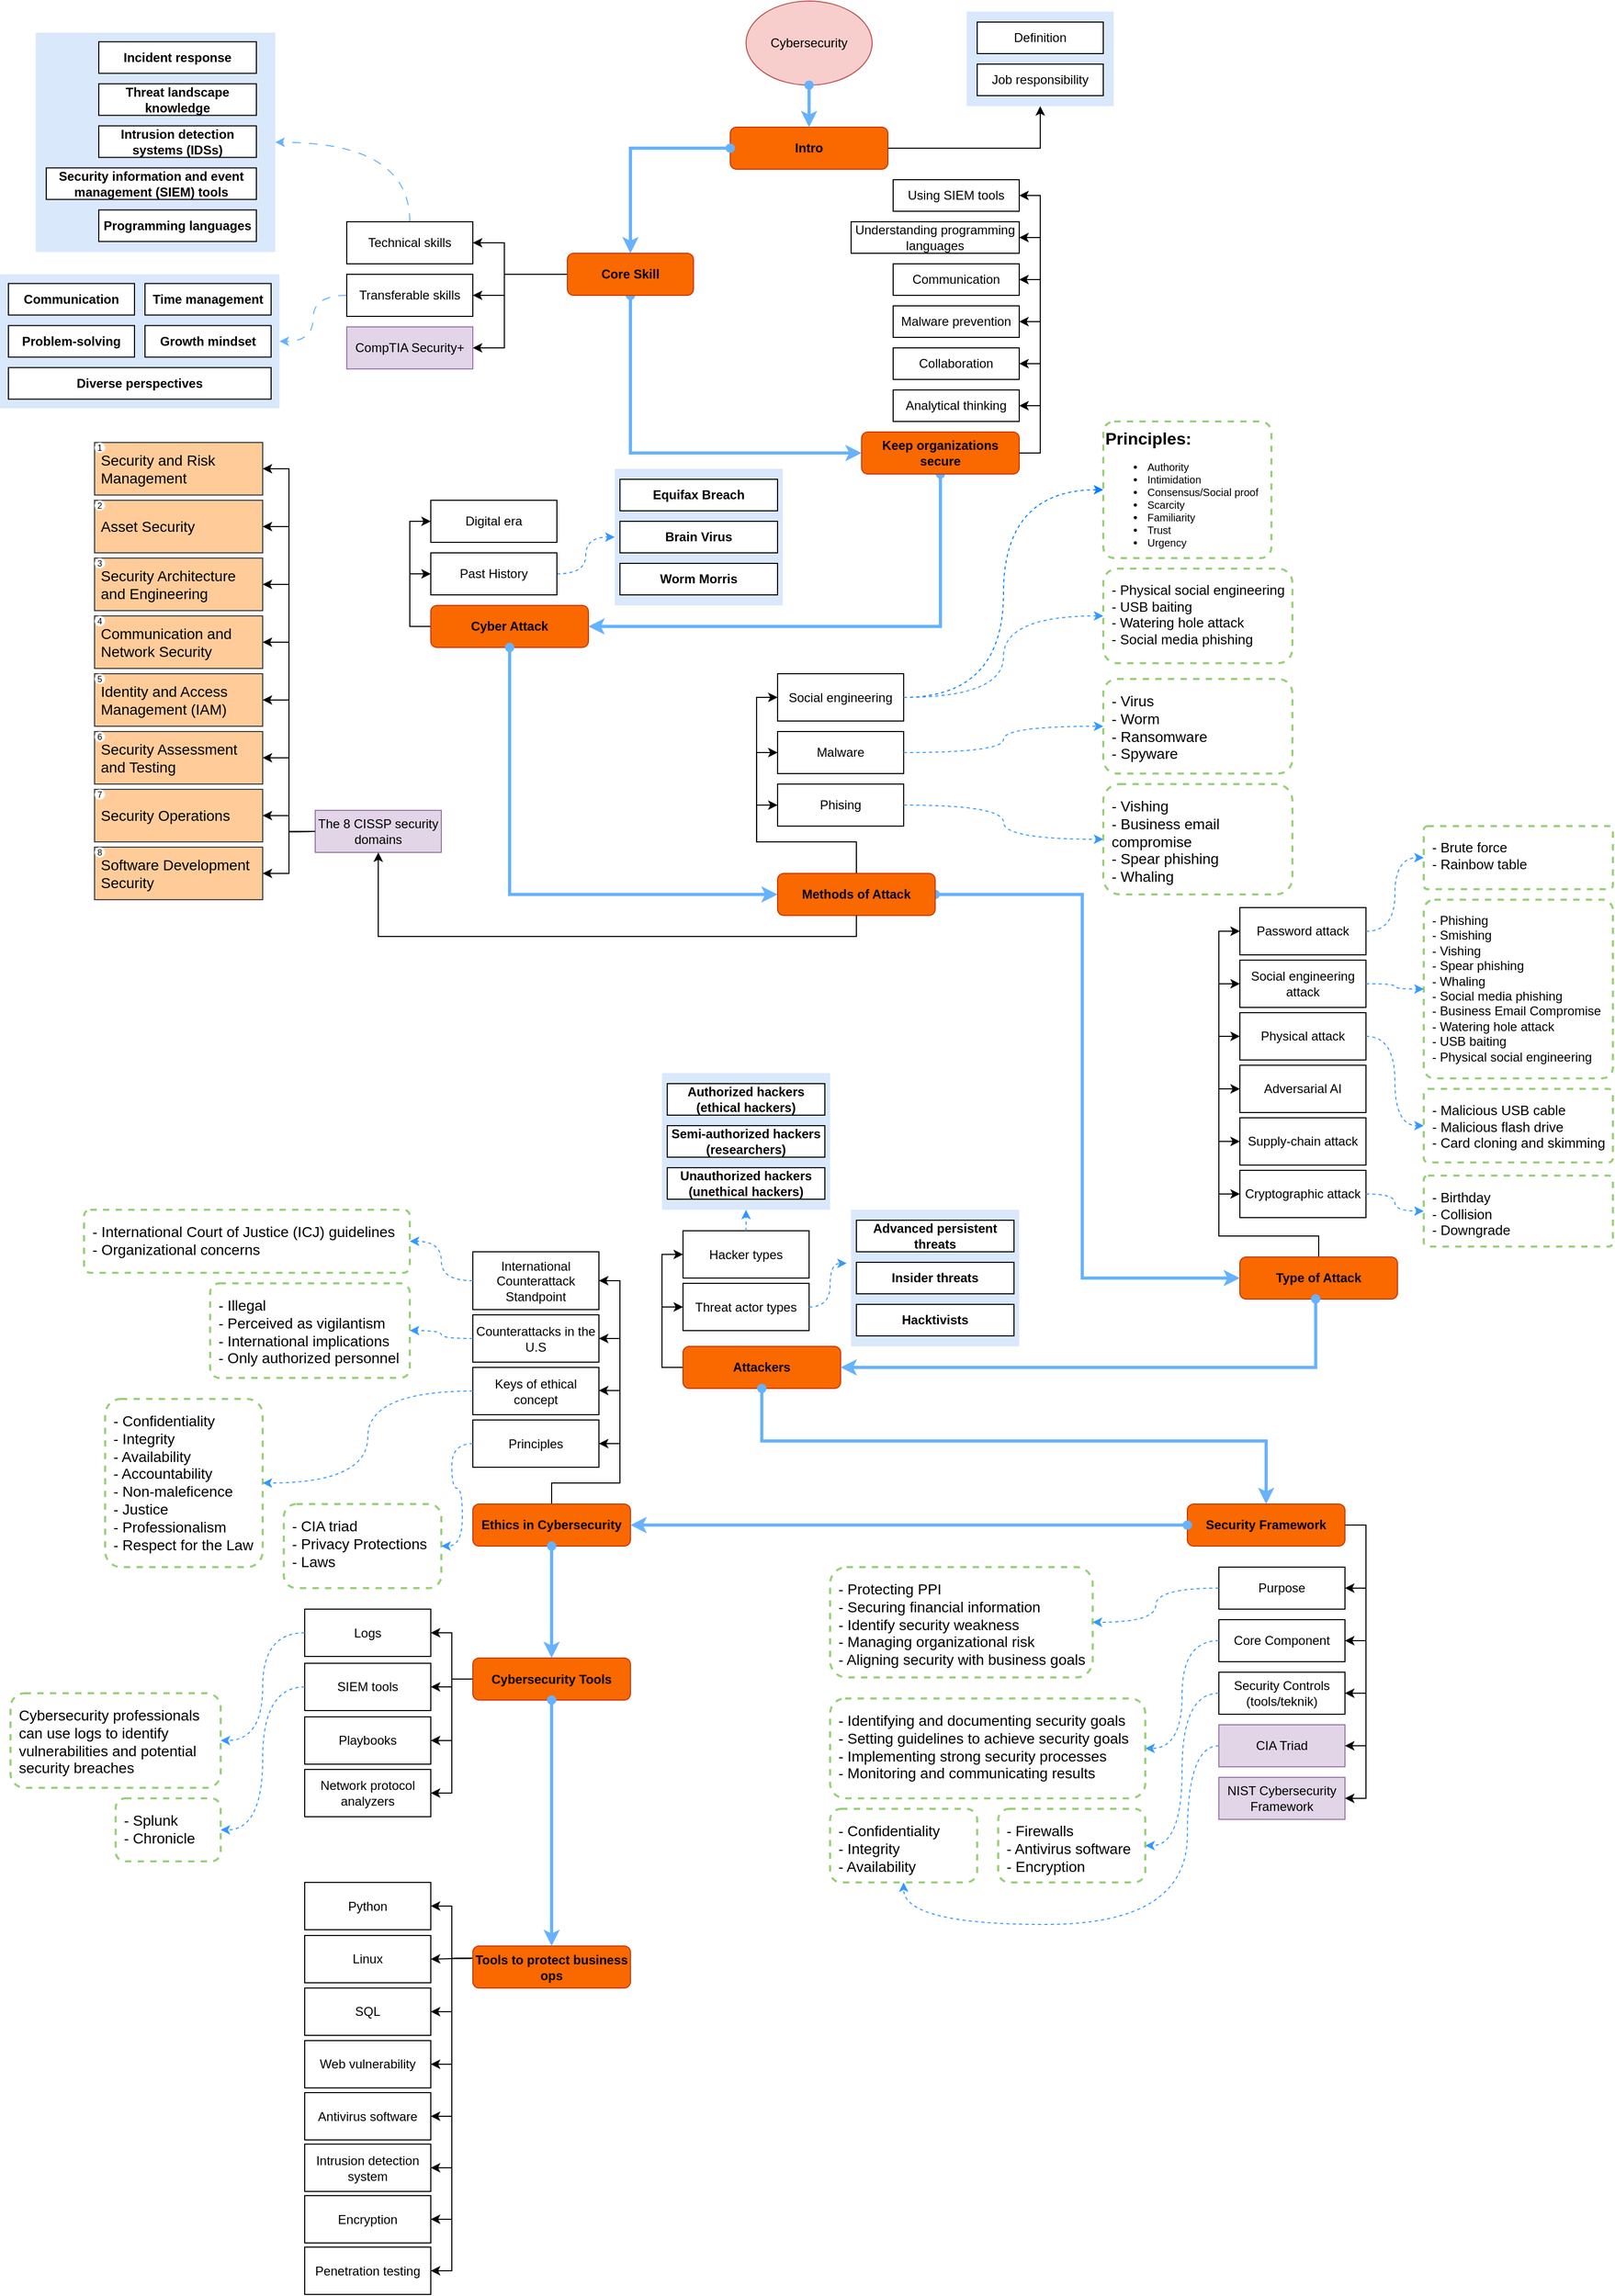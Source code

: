 <mxfile version="24.4.13" type="github">
  <diagram name="Page-1" id="br9i2XQCMFadmgih-ce4">
    <mxGraphModel dx="4650" dy="2214" grid="1" gridSize="10" guides="1" tooltips="1" connect="1" arrows="1" fold="1" page="1" pageScale="1" pageWidth="850" pageHeight="1100" math="0" shadow="0">
      <root>
        <mxCell id="0" />
        <mxCell id="1" parent="0" />
        <mxCell id="264VTFjCGmdhycWwTqiz-52" value="Cybersecurity" style="ellipse;whiteSpace=wrap;html=1;fillColor=#f8cecc;strokeColor=#b85450;" parent="1" vertex="1">
          <mxGeometry x="-1820" y="-1090" width="120" height="80" as="geometry" />
        </mxCell>
        <mxCell id="fM7l96CsDMEaJF0lDX_H-23" value="" style="group" parent="1" vertex="1" connectable="0">
          <mxGeometry x="-1350" y="-305" width="355" height="450" as="geometry" />
        </mxCell>
        <mxCell id="fM7l96CsDMEaJF0lDX_H-17" style="edgeStyle=orthogonalEdgeStyle;rounded=0;orthogonalLoop=1;jettySize=auto;html=1;entryX=0;entryY=0.5;entryDx=0;entryDy=0;exitX=0.5;exitY=0;exitDx=0;exitDy=0;" parent="fM7l96CsDMEaJF0lDX_H-23" source="fM7l96CsDMEaJF0lDX_H-1" target="fM7l96CsDMEaJF0lDX_H-14" edge="1">
          <mxGeometry relative="1" as="geometry" />
        </mxCell>
        <mxCell id="fM7l96CsDMEaJF0lDX_H-18" style="edgeStyle=orthogonalEdgeStyle;rounded=0;orthogonalLoop=1;jettySize=auto;html=1;exitX=0.5;exitY=0;exitDx=0;exitDy=0;entryX=0;entryY=0.5;entryDx=0;entryDy=0;" parent="fM7l96CsDMEaJF0lDX_H-23" source="fM7l96CsDMEaJF0lDX_H-1" target="fM7l96CsDMEaJF0lDX_H-13" edge="1">
          <mxGeometry relative="1" as="geometry">
            <Array as="points">
              <mxPoint x="75" y="390" />
              <mxPoint x="-20" y="390" />
              <mxPoint x="-20" y="300" />
            </Array>
          </mxGeometry>
        </mxCell>
        <mxCell id="fM7l96CsDMEaJF0lDX_H-19" style="edgeStyle=orthogonalEdgeStyle;rounded=0;orthogonalLoop=1;jettySize=auto;html=1;exitX=0.5;exitY=0;exitDx=0;exitDy=0;entryX=0;entryY=0.5;entryDx=0;entryDy=0;" parent="fM7l96CsDMEaJF0lDX_H-23" source="fM7l96CsDMEaJF0lDX_H-1" target="fM7l96CsDMEaJF0lDX_H-12" edge="1">
          <mxGeometry relative="1" as="geometry">
            <Array as="points">
              <mxPoint x="75" y="390" />
              <mxPoint x="-20" y="390" />
              <mxPoint x="-20" y="250" />
            </Array>
          </mxGeometry>
        </mxCell>
        <mxCell id="fM7l96CsDMEaJF0lDX_H-20" style="edgeStyle=orthogonalEdgeStyle;rounded=0;orthogonalLoop=1;jettySize=auto;html=1;exitX=0.5;exitY=0;exitDx=0;exitDy=0;entryX=0;entryY=0.5;entryDx=0;entryDy=0;" parent="fM7l96CsDMEaJF0lDX_H-23" source="fM7l96CsDMEaJF0lDX_H-1" target="fM7l96CsDMEaJF0lDX_H-5" edge="1">
          <mxGeometry relative="1" as="geometry">
            <Array as="points">
              <mxPoint x="75" y="390" />
              <mxPoint x="-20" y="390" />
              <mxPoint x="-20" y="200" />
            </Array>
          </mxGeometry>
        </mxCell>
        <mxCell id="fM7l96CsDMEaJF0lDX_H-21" style="edgeStyle=orthogonalEdgeStyle;rounded=0;orthogonalLoop=1;jettySize=auto;html=1;exitX=0.5;exitY=0;exitDx=0;exitDy=0;entryX=0;entryY=0.5;entryDx=0;entryDy=0;" parent="fM7l96CsDMEaJF0lDX_H-23" source="fM7l96CsDMEaJF0lDX_H-1" target="fM7l96CsDMEaJF0lDX_H-3" edge="1">
          <mxGeometry relative="1" as="geometry">
            <Array as="points">
              <mxPoint x="75" y="390" />
              <mxPoint x="-20" y="390" />
              <mxPoint x="-20" y="150" />
            </Array>
          </mxGeometry>
        </mxCell>
        <mxCell id="fM7l96CsDMEaJF0lDX_H-22" style="edgeStyle=orthogonalEdgeStyle;rounded=0;orthogonalLoop=1;jettySize=auto;html=1;exitX=1;exitY=0.5;exitDx=0;exitDy=0;entryX=0;entryY=0.5;entryDx=0;entryDy=0;" parent="fM7l96CsDMEaJF0lDX_H-23" source="fM7l96CsDMEaJF0lDX_H-1" target="fM7l96CsDMEaJF0lDX_H-4" edge="1">
          <mxGeometry relative="1" as="geometry">
            <Array as="points">
              <mxPoint x="75" y="430" />
              <mxPoint x="75" y="390" />
              <mxPoint x="-20" y="390" />
              <mxPoint x="-20" y="100" />
            </Array>
          </mxGeometry>
        </mxCell>
        <mxCell id="fM7l96CsDMEaJF0lDX_H-1" value="Type of Attack" style="rounded=1;whiteSpace=wrap;html=1;fontStyle=1;fillColor=#fa6800;fontColor=#000000;strokeColor=#C73500;" parent="fM7l96CsDMEaJF0lDX_H-23" vertex="1">
          <mxGeometry y="410" width="150" height="40" as="geometry" />
        </mxCell>
        <mxCell id="fM7l96CsDMEaJF0lDX_H-3" value="Social engineering attack" style="rounded=0;whiteSpace=wrap;html=1;" parent="fM7l96CsDMEaJF0lDX_H-23" vertex="1">
          <mxGeometry y="127.5" width="120" height="45" as="geometry" />
        </mxCell>
        <mxCell id="fM7l96CsDMEaJF0lDX_H-4" value="Password attack" style="rounded=0;whiteSpace=wrap;html=1;" parent="fM7l96CsDMEaJF0lDX_H-23" vertex="1">
          <mxGeometry y="77.5" width="120" height="45" as="geometry" />
        </mxCell>
        <mxCell id="fM7l96CsDMEaJF0lDX_H-5" value="Physical attack" style="rounded=0;whiteSpace=wrap;html=1;" parent="fM7l96CsDMEaJF0lDX_H-23" vertex="1">
          <mxGeometry y="177.5" width="120" height="45" as="geometry" />
        </mxCell>
        <mxCell id="fM7l96CsDMEaJF0lDX_H-6" value="&lt;div style=&quot;font-size: 13px;&quot;&gt;&lt;font style=&quot;font-size: 13px;&quot;&gt;- Brute force&lt;br&gt;- Rainbow table&lt;/font&gt;&lt;/div&gt;" style="text;html=1;whiteSpace=wrap;overflow=hidden;rounded=1;strokeColor=#97D077;dashed=1;fillColor=none;strokeWidth=2;spacing=8;arcSize=6;" parent="fM7l96CsDMEaJF0lDX_H-23" vertex="1">
          <mxGeometry x="175" width="180" height="60" as="geometry" />
        </mxCell>
        <mxCell id="fM7l96CsDMEaJF0lDX_H-7" style="rounded=0;orthogonalLoop=1;jettySize=auto;html=1;exitX=1;exitY=0.5;exitDx=0;exitDy=0;entryX=0;entryY=0.5;entryDx=0;entryDy=0;dashed=1;strokeColor=#3399FF;edgeStyle=orthogonalEdgeStyle;curved=1;" parent="fM7l96CsDMEaJF0lDX_H-23" source="fM7l96CsDMEaJF0lDX_H-4" target="fM7l96CsDMEaJF0lDX_H-6" edge="1">
          <mxGeometry relative="1" as="geometry">
            <mxPoint x="-110" y="489.5" as="sourcePoint" />
            <mxPoint x="-30" y="484.5" as="targetPoint" />
          </mxGeometry>
        </mxCell>
        <mxCell id="fM7l96CsDMEaJF0lDX_H-8" value="- Phishing&lt;br&gt;- Smishing&lt;br&gt;- Vishing&lt;br&gt;- Spear phishing&lt;br&gt;- Whaling&lt;br&gt;- Social media phishing&lt;br&gt;- Business Email Compromise&lt;br&gt;- Watering hole attack&lt;br&gt;- USB baiting&lt;br&gt;- Physical social engineering " style="text;html=1;whiteSpace=wrap;overflow=hidden;rounded=1;strokeColor=#97D077;dashed=1;fillColor=none;strokeWidth=2;spacing=8;arcSize=6;" parent="fM7l96CsDMEaJF0lDX_H-23" vertex="1">
          <mxGeometry x="175" y="70" width="180" height="170" as="geometry" />
        </mxCell>
        <mxCell id="fM7l96CsDMEaJF0lDX_H-9" style="rounded=0;orthogonalLoop=1;jettySize=auto;html=1;exitX=1;exitY=0.5;exitDx=0;exitDy=0;entryX=0;entryY=0.5;entryDx=0;entryDy=0;dashed=1;strokeColor=#3399FF;edgeStyle=orthogonalEdgeStyle;curved=1;" parent="fM7l96CsDMEaJF0lDX_H-23" source="fM7l96CsDMEaJF0lDX_H-3" target="fM7l96CsDMEaJF0lDX_H-8" edge="1">
          <mxGeometry relative="1" as="geometry">
            <mxPoint x="130" y="243" as="sourcePoint" />
            <mxPoint x="170" y="120" as="targetPoint" />
          </mxGeometry>
        </mxCell>
        <mxCell id="fM7l96CsDMEaJF0lDX_H-10" value="&lt;div style=&quot;font-size: 13px;&quot;&gt;&lt;font style=&quot;font-size: 13px;&quot;&gt;- Malicious USB cable&lt;br&gt;- Malicious flash drive&lt;br&gt;- Card cloning and skimming&lt;/font&gt;&lt;/div&gt;" style="text;html=1;whiteSpace=wrap;overflow=hidden;rounded=1;strokeColor=#97D077;dashed=1;fillColor=none;strokeWidth=2;spacing=8;arcSize=6;" parent="fM7l96CsDMEaJF0lDX_H-23" vertex="1">
          <mxGeometry x="175" y="250" width="180" height="70" as="geometry" />
        </mxCell>
        <mxCell id="fM7l96CsDMEaJF0lDX_H-11" style="rounded=0;orthogonalLoop=1;jettySize=auto;html=1;exitX=1;exitY=0.5;exitDx=0;exitDy=0;entryX=0;entryY=0.5;entryDx=0;entryDy=0;dashed=1;strokeColor=#3399FF;edgeStyle=orthogonalEdgeStyle;curved=1;" parent="fM7l96CsDMEaJF0lDX_H-23" source="fM7l96CsDMEaJF0lDX_H-5" target="fM7l96CsDMEaJF0lDX_H-10" edge="1">
          <mxGeometry relative="1" as="geometry">
            <mxPoint x="130" y="243" as="sourcePoint" />
            <mxPoint x="185" y="205" as="targetPoint" />
          </mxGeometry>
        </mxCell>
        <mxCell id="fM7l96CsDMEaJF0lDX_H-12" value="Adversarial AI" style="rounded=0;whiteSpace=wrap;html=1;" parent="fM7l96CsDMEaJF0lDX_H-23" vertex="1">
          <mxGeometry y="227.5" width="120" height="45" as="geometry" />
        </mxCell>
        <mxCell id="fM7l96CsDMEaJF0lDX_H-13" value="Supply-chain attack" style="rounded=0;whiteSpace=wrap;html=1;" parent="fM7l96CsDMEaJF0lDX_H-23" vertex="1">
          <mxGeometry y="277.5" width="120" height="45" as="geometry" />
        </mxCell>
        <mxCell id="fM7l96CsDMEaJF0lDX_H-14" value="Cryptographic attack" style="rounded=0;whiteSpace=wrap;html=1;" parent="fM7l96CsDMEaJF0lDX_H-23" vertex="1">
          <mxGeometry y="327.5" width="120" height="45" as="geometry" />
        </mxCell>
        <mxCell id="fM7l96CsDMEaJF0lDX_H-15" value="&lt;div style=&quot;font-size: 13px;&quot;&gt;&lt;font style=&quot;font-size: 13px;&quot;&gt;- Birthday&lt;br&gt;- Collision&lt;br&gt;- Downgrade&lt;/font&gt;&lt;/div&gt;" style="text;html=1;whiteSpace=wrap;overflow=hidden;rounded=1;strokeColor=#97D077;dashed=1;fillColor=none;strokeWidth=2;spacing=8;arcSize=6;" parent="fM7l96CsDMEaJF0lDX_H-23" vertex="1">
          <mxGeometry x="175" y="332.5" width="180" height="67.5" as="geometry" />
        </mxCell>
        <mxCell id="fM7l96CsDMEaJF0lDX_H-16" style="rounded=0;orthogonalLoop=1;jettySize=auto;html=1;exitX=1;exitY=0.5;exitDx=0;exitDy=0;entryX=0;entryY=0.5;entryDx=0;entryDy=0;dashed=1;strokeColor=#3399FF;edgeStyle=orthogonalEdgeStyle;curved=1;" parent="fM7l96CsDMEaJF0lDX_H-23" source="fM7l96CsDMEaJF0lDX_H-14" target="fM7l96CsDMEaJF0lDX_H-15" edge="1">
          <mxGeometry relative="1" as="geometry">
            <mxPoint x="130" y="188" as="sourcePoint" />
            <mxPoint x="185" y="255" as="targetPoint" />
          </mxGeometry>
        </mxCell>
        <mxCell id="fM7l96CsDMEaJF0lDX_H-101" style="edgeStyle=orthogonalEdgeStyle;rounded=0;orthogonalLoop=1;jettySize=auto;html=1;exitX=1;exitY=0.5;exitDx=0;exitDy=0;entryX=0.5;entryY=1;entryDx=0;entryDy=0;" parent="1" source="fM7l96CsDMEaJF0lDX_H-89" target="fM7l96CsDMEaJF0lDX_H-99" edge="1">
          <mxGeometry relative="1" as="geometry" />
        </mxCell>
        <mxCell id="fM7l96CsDMEaJF0lDX_H-89" value="Intro" style="rounded=1;whiteSpace=wrap;html=1;fontStyle=1;fillColor=#fa6800;fontColor=#000000;strokeColor=#C73500;" parent="1" vertex="1">
          <mxGeometry x="-1835" y="-970" width="150" height="40" as="geometry" />
        </mxCell>
        <mxCell id="fM7l96CsDMEaJF0lDX_H-93" value="" style="group" parent="1" vertex="1" connectable="0">
          <mxGeometry x="-2120" y="-645" width="335" height="170" as="geometry" />
        </mxCell>
        <mxCell id="J2ZZ7itkFwCHRIRfqg_c-4" style="edgeStyle=orthogonalEdgeStyle;rounded=0;orthogonalLoop=1;jettySize=auto;html=1;entryX=0;entryY=0.5;entryDx=0;entryDy=0;exitX=0;exitY=0.5;exitDx=0;exitDy=0;" parent="fM7l96CsDMEaJF0lDX_H-93" source="J2ZZ7itkFwCHRIRfqg_c-1" target="J2ZZ7itkFwCHRIRfqg_c-3" edge="1">
          <mxGeometry relative="1" as="geometry" />
        </mxCell>
        <mxCell id="J2ZZ7itkFwCHRIRfqg_c-6" style="edgeStyle=orthogonalEdgeStyle;rounded=0;orthogonalLoop=1;jettySize=auto;html=1;exitX=0;exitY=0.5;exitDx=0;exitDy=0;entryX=0;entryY=0.5;entryDx=0;entryDy=0;" parent="fM7l96CsDMEaJF0lDX_H-93" source="J2ZZ7itkFwCHRIRfqg_c-1" target="J2ZZ7itkFwCHRIRfqg_c-5" edge="1">
          <mxGeometry relative="1" as="geometry" />
        </mxCell>
        <mxCell id="J2ZZ7itkFwCHRIRfqg_c-1" value="Cyber Attack" style="rounded=1;whiteSpace=wrap;html=1;fontStyle=1;fillColor=#fa6800;fontColor=#000000;strokeColor=#C73500;" parent="fM7l96CsDMEaJF0lDX_H-93" vertex="1">
          <mxGeometry y="130" width="150" height="40" as="geometry" />
        </mxCell>
        <mxCell id="J2ZZ7itkFwCHRIRfqg_c-18" style="edgeStyle=orthogonalEdgeStyle;rounded=0;orthogonalLoop=1;jettySize=auto;html=1;entryX=0;entryY=0.5;entryDx=0;entryDy=0;curved=1;dashed=1;strokeColor=#3399FF;" parent="fM7l96CsDMEaJF0lDX_H-93" source="J2ZZ7itkFwCHRIRfqg_c-3" target="J2ZZ7itkFwCHRIRfqg_c-16" edge="1">
          <mxGeometry relative="1" as="geometry" />
        </mxCell>
        <mxCell id="J2ZZ7itkFwCHRIRfqg_c-3" value="Past History" style="rounded=0;whiteSpace=wrap;html=1;" parent="fM7l96CsDMEaJF0lDX_H-93" vertex="1">
          <mxGeometry y="80" width="120" height="40" as="geometry" />
        </mxCell>
        <mxCell id="J2ZZ7itkFwCHRIRfqg_c-5" value="Digital era" style="rounded=0;whiteSpace=wrap;html=1;" parent="fM7l96CsDMEaJF0lDX_H-93" vertex="1">
          <mxGeometry y="30" width="120" height="40" as="geometry" />
        </mxCell>
        <mxCell id="J2ZZ7itkFwCHRIRfqg_c-16" value="" style="rounded=0;whiteSpace=wrap;html=1;fillColor=#dae8fc;strokeColor=none;" parent="fM7l96CsDMEaJF0lDX_H-93" vertex="1">
          <mxGeometry x="175" width="160" height="130" as="geometry" />
        </mxCell>
        <mxCell id="aWFrK_bEZAdx8_nkd82R-21" value="" style="group" parent="fM7l96CsDMEaJF0lDX_H-93" vertex="1" connectable="0">
          <mxGeometry x="180" y="10" width="150" height="110" as="geometry" />
        </mxCell>
        <mxCell id="J2ZZ7itkFwCHRIRfqg_c-7" value="&lt;strong&gt;Worm Morris&lt;br&gt;&lt;/strong&gt;" style="whiteSpace=wrap;html=1;rounded=0;" parent="aWFrK_bEZAdx8_nkd82R-21" vertex="1">
          <mxGeometry y="80" width="150" height="30" as="geometry" />
        </mxCell>
        <mxCell id="J2ZZ7itkFwCHRIRfqg_c-8" value="&lt;strong&gt;Brain Virus&lt;br&gt;&lt;/strong&gt;" style="whiteSpace=wrap;html=1;rounded=0;" parent="aWFrK_bEZAdx8_nkd82R-21" vertex="1">
          <mxGeometry y="40" width="150" height="30" as="geometry" />
        </mxCell>
        <mxCell id="aWFrK_bEZAdx8_nkd82R-20" value="&lt;strong&gt;Equifax Breach&lt;br&gt;&lt;/strong&gt;" style="whiteSpace=wrap;html=1;rounded=0;" parent="aWFrK_bEZAdx8_nkd82R-21" vertex="1">
          <mxGeometry width="150" height="30" as="geometry" />
        </mxCell>
        <mxCell id="fM7l96CsDMEaJF0lDX_H-95" value="" style="group" parent="1" vertex="1" connectable="0">
          <mxGeometry x="-1899.97" y="-70" width="340" height="300" as="geometry" />
        </mxCell>
        <mxCell id="fM7l96CsDMEaJF0lDX_H-33" style="edgeStyle=orthogonalEdgeStyle;rounded=0;orthogonalLoop=1;jettySize=auto;html=1;exitX=0;exitY=0.5;exitDx=0;exitDy=0;entryX=0;entryY=0.5;entryDx=0;entryDy=0;" parent="fM7l96CsDMEaJF0lDX_H-95" source="fM7l96CsDMEaJF0lDX_H-24" target="fM7l96CsDMEaJF0lDX_H-26" edge="1">
          <mxGeometry relative="1" as="geometry" />
        </mxCell>
        <mxCell id="fM7l96CsDMEaJF0lDX_H-42" style="edgeStyle=orthogonalEdgeStyle;rounded=0;orthogonalLoop=1;jettySize=auto;html=1;exitX=0;exitY=0.5;exitDx=0;exitDy=0;entryX=0;entryY=0.5;entryDx=0;entryDy=0;" parent="fM7l96CsDMEaJF0lDX_H-95" source="fM7l96CsDMEaJF0lDX_H-24" target="fM7l96CsDMEaJF0lDX_H-34" edge="1">
          <mxGeometry relative="1" as="geometry" />
        </mxCell>
        <mxCell id="fM7l96CsDMEaJF0lDX_H-24" value="Attackers" style="rounded=1;whiteSpace=wrap;html=1;fontStyle=1;fillColor=#fa6800;fontColor=#000000;strokeColor=#C73500;" parent="fM7l96CsDMEaJF0lDX_H-95" vertex="1">
          <mxGeometry x="20" y="260" width="150" height="40" as="geometry" />
        </mxCell>
        <mxCell id="fM7l96CsDMEaJF0lDX_H-26" value="Threat actor types" style="rounded=0;whiteSpace=wrap;html=1;" parent="fM7l96CsDMEaJF0lDX_H-95" vertex="1">
          <mxGeometry x="20" y="200" width="120" height="45" as="geometry" />
        </mxCell>
        <mxCell id="fM7l96CsDMEaJF0lDX_H-32" style="edgeStyle=orthogonalEdgeStyle;rounded=0;orthogonalLoop=1;jettySize=auto;html=1;entryX=-0.026;entryY=0.392;entryDx=0;entryDy=0;curved=1;dashed=1;strokeColor=#3399FF;exitX=1;exitY=0.5;exitDx=0;exitDy=0;entryPerimeter=0;" parent="fM7l96CsDMEaJF0lDX_H-95" source="fM7l96CsDMEaJF0lDX_H-26" target="fM7l96CsDMEaJF0lDX_H-27" edge="1">
          <mxGeometry relative="1" as="geometry">
            <mxPoint x="200" y="384.76" as="sourcePoint" />
            <mxPoint x="330" y="304.76" as="targetPoint" />
          </mxGeometry>
        </mxCell>
        <mxCell id="fM7l96CsDMEaJF0lDX_H-34" value="Hacker types" style="rounded=0;whiteSpace=wrap;html=1;" parent="fM7l96CsDMEaJF0lDX_H-95" vertex="1">
          <mxGeometry x="20" y="150" width="120" height="45" as="geometry" />
        </mxCell>
        <mxCell id="fM7l96CsDMEaJF0lDX_H-40" value="" style="group" parent="fM7l96CsDMEaJF0lDX_H-95" vertex="1" connectable="0">
          <mxGeometry x="180" y="130" width="160" height="130" as="geometry" />
        </mxCell>
        <mxCell id="fM7l96CsDMEaJF0lDX_H-27" value="" style="rounded=0;whiteSpace=wrap;html=1;fillColor=#dae8fc;strokeColor=none;" parent="fM7l96CsDMEaJF0lDX_H-40" vertex="1">
          <mxGeometry width="160" height="130" as="geometry" />
        </mxCell>
        <mxCell id="fM7l96CsDMEaJF0lDX_H-28" value="" style="group" parent="fM7l96CsDMEaJF0lDX_H-40" vertex="1" connectable="0">
          <mxGeometry x="5" y="10" width="150" height="110" as="geometry" />
        </mxCell>
        <mxCell id="fM7l96CsDMEaJF0lDX_H-29" value="&lt;strong&gt;Hacktivists&lt;/strong&gt;" style="whiteSpace=wrap;html=1;rounded=0;" parent="fM7l96CsDMEaJF0lDX_H-28" vertex="1">
          <mxGeometry y="80" width="150" height="30" as="geometry" />
        </mxCell>
        <mxCell id="fM7l96CsDMEaJF0lDX_H-30" value="&lt;strong&gt;Insider threats&lt;br&gt;&lt;/strong&gt;" style="whiteSpace=wrap;html=1;rounded=0;" parent="fM7l96CsDMEaJF0lDX_H-28" vertex="1">
          <mxGeometry y="40" width="150" height="30" as="geometry" />
        </mxCell>
        <mxCell id="fM7l96CsDMEaJF0lDX_H-31" value="&lt;strong&gt;Advanced persistent threats&lt;br&gt;&lt;/strong&gt;" style="whiteSpace=wrap;html=1;rounded=0;" parent="fM7l96CsDMEaJF0lDX_H-28" vertex="1">
          <mxGeometry width="150" height="30" as="geometry" />
        </mxCell>
        <mxCell id="fM7l96CsDMEaJF0lDX_H-41" value="" style="group" parent="fM7l96CsDMEaJF0lDX_H-95" vertex="1" connectable="0">
          <mxGeometry width="160" height="130" as="geometry" />
        </mxCell>
        <mxCell id="fM7l96CsDMEaJF0lDX_H-35" value="" style="rounded=0;whiteSpace=wrap;html=1;fillColor=#dae8fc;strokeColor=none;" parent="fM7l96CsDMEaJF0lDX_H-41" vertex="1">
          <mxGeometry width="160" height="130" as="geometry" />
        </mxCell>
        <mxCell id="fM7l96CsDMEaJF0lDX_H-36" value="" style="group" parent="fM7l96CsDMEaJF0lDX_H-41" vertex="1" connectable="0">
          <mxGeometry x="5" y="10" width="150" height="110" as="geometry" />
        </mxCell>
        <mxCell id="fM7l96CsDMEaJF0lDX_H-37" value="&lt;strong&gt;Unauthorized hackers (unethical hackers)&lt;/strong&gt;" style="whiteSpace=wrap;html=1;rounded=0;" parent="fM7l96CsDMEaJF0lDX_H-36" vertex="1">
          <mxGeometry y="80" width="150" height="30" as="geometry" />
        </mxCell>
        <mxCell id="fM7l96CsDMEaJF0lDX_H-38" value="&lt;strong&gt;Semi-authorized hackers (researchers)&lt;/strong&gt;" style="whiteSpace=wrap;html=1;rounded=0;" parent="fM7l96CsDMEaJF0lDX_H-36" vertex="1">
          <mxGeometry y="40" width="150" height="30" as="geometry" />
        </mxCell>
        <mxCell id="fM7l96CsDMEaJF0lDX_H-39" value="&lt;strong&gt;Authorized hackers (ethical hackers)&lt;br&gt;&lt;/strong&gt;" style="whiteSpace=wrap;html=1;rounded=0;fontStyle=0" parent="fM7l96CsDMEaJF0lDX_H-36" vertex="1">
          <mxGeometry width="150" height="30" as="geometry" />
        </mxCell>
        <mxCell id="fM7l96CsDMEaJF0lDX_H-43" style="rounded=0;orthogonalLoop=1;jettySize=auto;html=1;entryX=0.5;entryY=1;entryDx=0;entryDy=0;dashed=1;strokeColor=#3399FF;exitX=0.5;exitY=0;exitDx=0;exitDy=0;edgeStyle=orthogonalEdgeStyle;curved=1;" parent="fM7l96CsDMEaJF0lDX_H-95" source="fM7l96CsDMEaJF0lDX_H-34" target="fM7l96CsDMEaJF0lDX_H-35" edge="1">
          <mxGeometry relative="1" as="geometry">
            <mxPoint x="150" y="233" as="sourcePoint" />
            <mxPoint x="206" y="181" as="targetPoint" />
          </mxGeometry>
        </mxCell>
        <mxCell id="fM7l96CsDMEaJF0lDX_H-100" value="" style="group" parent="1" vertex="1" connectable="0">
          <mxGeometry x="-1610" y="-1080" width="140" height="90" as="geometry" />
        </mxCell>
        <mxCell id="fM7l96CsDMEaJF0lDX_H-99" value="" style="rounded=0;whiteSpace=wrap;html=1;fillColor=#dae8fc;strokeColor=none;" parent="fM7l96CsDMEaJF0lDX_H-100" vertex="1">
          <mxGeometry width="140" height="90" as="geometry" />
        </mxCell>
        <mxCell id="fM7l96CsDMEaJF0lDX_H-98" value="" style="group" parent="fM7l96CsDMEaJF0lDX_H-100" vertex="1" connectable="0">
          <mxGeometry x="10" y="10" width="120" height="70" as="geometry" />
        </mxCell>
        <mxCell id="fM7l96CsDMEaJF0lDX_H-96" value="Definition" style="rounded=0;whiteSpace=wrap;html=1;" parent="fM7l96CsDMEaJF0lDX_H-98" vertex="1">
          <mxGeometry width="120" height="30" as="geometry" />
        </mxCell>
        <mxCell id="fM7l96CsDMEaJF0lDX_H-97" value="Job responsibility" style="rounded=0;whiteSpace=wrap;html=1;" parent="fM7l96CsDMEaJF0lDX_H-98" vertex="1">
          <mxGeometry y="40" width="120" height="30" as="geometry" />
        </mxCell>
        <mxCell id="fM7l96CsDMEaJF0lDX_H-102" style="edgeStyle=orthogonalEdgeStyle;rounded=0;orthogonalLoop=1;jettySize=auto;html=1;exitX=0.5;exitY=1;exitDx=0;exitDy=0;strokeWidth=3;strokeColor=#66B2FF;entryX=0;entryY=0.5;entryDx=0;entryDy=0;startArrow=oval;startFill=1;" parent="1" source="J2ZZ7itkFwCHRIRfqg_c-1" target="aWFrK_bEZAdx8_nkd82R-1" edge="1">
          <mxGeometry relative="1" as="geometry">
            <mxPoint x="-1750" y="-920" as="sourcePoint" />
            <mxPoint x="-1600" y="-560" as="targetPoint" />
            <Array as="points">
              <mxPoint x="-2045" y="-240" />
            </Array>
          </mxGeometry>
        </mxCell>
        <mxCell id="fM7l96CsDMEaJF0lDX_H-105" style="edgeStyle=orthogonalEdgeStyle;rounded=0;orthogonalLoop=1;jettySize=auto;html=1;exitX=1;exitY=0.5;exitDx=0;exitDy=0;strokeWidth=3;strokeColor=#66B2FF;entryX=0;entryY=0.5;entryDx=0;entryDy=0;startArrow=oval;startFill=1;" parent="1" source="aWFrK_bEZAdx8_nkd82R-1" target="fM7l96CsDMEaJF0lDX_H-1" edge="1">
          <mxGeometry relative="1" as="geometry">
            <mxPoint x="-1930" y="-810" as="sourcePoint" />
            <mxPoint x="-2080" y="-300" as="targetPoint" />
            <Array as="points">
              <mxPoint x="-1500" y="-240" />
              <mxPoint x="-1500" y="125" />
            </Array>
          </mxGeometry>
        </mxCell>
        <mxCell id="fM7l96CsDMEaJF0lDX_H-106" style="edgeStyle=orthogonalEdgeStyle;rounded=0;orthogonalLoop=1;jettySize=auto;html=1;strokeWidth=3;strokeColor=#66B2FF;entryX=1;entryY=0.5;entryDx=0;entryDy=0;startArrow=oval;startFill=1;exitX=0.481;exitY=0.996;exitDx=0;exitDy=0;exitPerimeter=0;" parent="1" source="fM7l96CsDMEaJF0lDX_H-1" target="fM7l96CsDMEaJF0lDX_H-24" edge="1">
          <mxGeometry relative="1" as="geometry">
            <mxPoint x="-1350" y="240" as="sourcePoint" />
            <mxPoint x="-780" y="-100" as="targetPoint" />
            <Array as="points">
              <mxPoint x="-1278" y="210" />
            </Array>
          </mxGeometry>
        </mxCell>
        <mxCell id="fM7l96CsDMEaJF0lDX_H-110" style="edgeStyle=orthogonalEdgeStyle;rounded=0;orthogonalLoop=1;jettySize=auto;html=1;exitX=0.5;exitY=1;exitDx=0;exitDy=0;entryX=0;entryY=0.5;entryDx=0;entryDy=0;strokeWidth=3;strokeColor=#66B2FF;startArrow=oval;startFill=1;" parent="1" source="264VTFjCGmdhycWwTqiz-1" target="264VTFjCGmdhycWwTqiz-31" edge="1">
          <mxGeometry relative="1" as="geometry">
            <mxPoint x="-1750" y="-920" as="sourcePoint" />
            <mxPoint x="-2051" y="-760" as="targetPoint" />
            <Array as="points">
              <mxPoint x="-1930" y="-660" />
            </Array>
          </mxGeometry>
        </mxCell>
        <mxCell id="fM7l96CsDMEaJF0lDX_H-112" style="edgeStyle=orthogonalEdgeStyle;rounded=0;orthogonalLoop=1;jettySize=auto;html=1;exitX=0.5;exitY=1;exitDx=0;exitDy=0;strokeWidth=3;strokeColor=#66B2FF;startArrow=oval;startFill=1;entryX=0.5;entryY=0;entryDx=0;entryDy=0;" parent="1" source="fM7l96CsDMEaJF0lDX_H-24" target="fM7l96CsDMEaJF0lDX_H-45" edge="1">
          <mxGeometry relative="1" as="geometry">
            <mxPoint x="-1510" y="140" as="sourcePoint" />
            <mxPoint x="-1140" y="230" as="targetPoint" />
            <Array as="points">
              <mxPoint x="-1805" y="280" />
              <mxPoint x="-1325" y="280" />
            </Array>
          </mxGeometry>
        </mxCell>
        <mxCell id="fM7l96CsDMEaJF0lDX_H-92" style="edgeStyle=orthogonalEdgeStyle;rounded=0;orthogonalLoop=1;jettySize=auto;html=1;entryX=0.5;entryY=0;entryDx=0;entryDy=0;strokeWidth=3;strokeColor=#66B2FF;startArrow=oval;startFill=1;exitX=0;exitY=0.5;exitDx=0;exitDy=0;" parent="1" source="fM7l96CsDMEaJF0lDX_H-89" target="264VTFjCGmdhycWwTqiz-1" edge="1">
          <mxGeometry relative="1" as="geometry">
            <mxPoint x="-1840" y="-900" as="sourcePoint" />
            <mxPoint x="-1760" y="-900" as="targetPoint" />
            <Array as="points">
              <mxPoint x="-1930" y="-950" />
            </Array>
          </mxGeometry>
        </mxCell>
        <mxCell id="fM7l96CsDMEaJF0lDX_H-91" style="edgeStyle=orthogonalEdgeStyle;rounded=0;orthogonalLoop=1;jettySize=auto;html=1;entryX=0.5;entryY=0;entryDx=0;entryDy=0;strokeWidth=3;fillColor=#d80073;strokeColor=#66B2FF;startArrow=oval;startFill=1;" parent="1" source="264VTFjCGmdhycWwTqiz-52" target="fM7l96CsDMEaJF0lDX_H-89" edge="1">
          <mxGeometry relative="1" as="geometry" />
        </mxCell>
        <mxCell id="fM7l96CsDMEaJF0lDX_H-113" style="edgeStyle=orthogonalEdgeStyle;rounded=0;orthogonalLoop=1;jettySize=auto;html=1;exitX=0.5;exitY=1;exitDx=0;exitDy=0;entryX=1;entryY=0.5;entryDx=0;entryDy=0;strokeWidth=3;strokeColor=#66B2FF;startArrow=oval;startFill=1;" parent="1" source="264VTFjCGmdhycWwTqiz-31" target="J2ZZ7itkFwCHRIRfqg_c-1" edge="1">
          <mxGeometry relative="1" as="geometry">
            <mxPoint x="-2411" y="-310" as="sourcePoint" />
            <mxPoint x="-2400" y="150" as="targetPoint" />
            <Array as="points">
              <mxPoint x="-1635" y="-495" />
            </Array>
          </mxGeometry>
        </mxCell>
        <mxCell id="264VTFjCGmdhycWwTqiz-26" value="" style="group" parent="1" vertex="1" connectable="0">
          <mxGeometry x="-2496" y="-1050" width="226" height="200" as="geometry" />
        </mxCell>
        <mxCell id="264VTFjCGmdhycWwTqiz-27" value="" style="group" parent="264VTFjCGmdhycWwTqiz-26" vertex="1" connectable="0">
          <mxGeometry y="-10" width="228" height="208.75" as="geometry" />
        </mxCell>
        <mxCell id="264VTFjCGmdhycWwTqiz-25" value="" style="rounded=0;whiteSpace=wrap;html=1;fillColor=#dae8fc;strokeColor=none;" parent="264VTFjCGmdhycWwTqiz-27" vertex="1">
          <mxGeometry width="228" height="208.75" as="geometry" />
        </mxCell>
        <mxCell id="264VTFjCGmdhycWwTqiz-19" value="&lt;span&gt;&lt;strong&gt;&lt;span&gt;Programming languages&lt;/span&gt;&lt;/strong&gt;&lt;/span&gt;" style="whiteSpace=wrap;html=1;rounded=0;" parent="264VTFjCGmdhycWwTqiz-27" vertex="1">
          <mxGeometry x="60" y="168.75" width="150" height="30" as="geometry" />
        </mxCell>
        <mxCell id="264VTFjCGmdhycWwTqiz-20" value="&lt;span&gt;&lt;strong&gt;&lt;span&gt;Security information and event management (SIEM) tools&lt;/span&gt;&lt;/strong&gt;&lt;/span&gt;" style="whiteSpace=wrap;html=1;rounded=0;" parent="264VTFjCGmdhycWwTqiz-27" vertex="1">
          <mxGeometry x="10" y="128.75" width="200" height="30" as="geometry" />
        </mxCell>
        <mxCell id="264VTFjCGmdhycWwTqiz-21" value="&lt;span&gt;&lt;strong&gt;&lt;span&gt;Intrusion detection systems (IDSs)&lt;/span&gt;&lt;/strong&gt;&lt;/span&gt;" style="whiteSpace=wrap;html=1;rounded=0;" parent="264VTFjCGmdhycWwTqiz-27" vertex="1">
          <mxGeometry x="60" y="88.75" width="150" height="30" as="geometry" />
        </mxCell>
        <mxCell id="264VTFjCGmdhycWwTqiz-22" value="&lt;span&gt;&lt;strong&gt;&lt;span&gt;Threat landscape knowledge&lt;/span&gt;&lt;/strong&gt;&lt;/span&gt;" style="whiteSpace=wrap;html=1;rounded=0;" parent="264VTFjCGmdhycWwTqiz-27" vertex="1">
          <mxGeometry x="60" y="48.75" width="150" height="30" as="geometry" />
        </mxCell>
        <mxCell id="264VTFjCGmdhycWwTqiz-23" value="&lt;span&gt;&lt;strong&gt;&lt;span&gt;Incident response&lt;/span&gt;&lt;/strong&gt;&lt;/span&gt;" style="whiteSpace=wrap;html=1;rounded=0;" parent="264VTFjCGmdhycWwTqiz-27" vertex="1">
          <mxGeometry x="60" y="8.75" width="150" height="30" as="geometry" />
        </mxCell>
        <mxCell id="264VTFjCGmdhycWwTqiz-24" style="rounded=0;orthogonalLoop=1;jettySize=auto;html=1;entryX=1;entryY=0.5;entryDx=0;entryDy=0;strokeColor=#66B2FF;dashed=1;dashPattern=8 8;exitX=0.5;exitY=0;exitDx=0;exitDy=0;edgeStyle=orthogonalEdgeStyle;curved=1;" parent="1" source="264VTFjCGmdhycWwTqiz-17" target="264VTFjCGmdhycWwTqiz-25" edge="1">
          <mxGeometry relative="1" as="geometry">
            <mxPoint x="-1930" y="-820" as="sourcePoint" />
            <mxPoint x="-1840" y="-710" as="targetPoint" />
          </mxGeometry>
        </mxCell>
        <mxCell id="264VTFjCGmdhycWwTqiz-15" value="" style="group" parent="1" vertex="1" connectable="0">
          <mxGeometry x="-2530" y="-830" width="266" height="127.5" as="geometry" />
        </mxCell>
        <mxCell id="264VTFjCGmdhycWwTqiz-11" value="" style="rounded=0;whiteSpace=wrap;html=1;fillColor=#dae8fc;strokeColor=none;" parent="264VTFjCGmdhycWwTqiz-15" vertex="1">
          <mxGeometry width="266" height="127.5" as="geometry" />
        </mxCell>
        <mxCell id="264VTFjCGmdhycWwTqiz-12" value="" style="group" parent="264VTFjCGmdhycWwTqiz-15" vertex="1" connectable="0">
          <mxGeometry x="8" y="8.75" width="250" height="110" as="geometry" />
        </mxCell>
        <mxCell id="264VTFjCGmdhycWwTqiz-5" value="&lt;span&gt;&lt;strong&gt;&lt;span&gt;Communication&lt;/span&gt;&lt;/strong&gt;&lt;/span&gt;" style="whiteSpace=wrap;html=1;rounded=0;" parent="264VTFjCGmdhycWwTqiz-12" vertex="1">
          <mxGeometry width="120" height="30" as="geometry" />
        </mxCell>
        <mxCell id="264VTFjCGmdhycWwTqiz-7" value="&lt;span&gt;&lt;strong&gt;&lt;span&gt;Problem-solving&lt;/span&gt;&lt;/strong&gt;&lt;/span&gt;" style="whiteSpace=wrap;html=1;rounded=0;" parent="264VTFjCGmdhycWwTqiz-12" vertex="1">
          <mxGeometry y="40" width="120" height="30" as="geometry" />
        </mxCell>
        <mxCell id="264VTFjCGmdhycWwTqiz-8" value="&lt;span&gt;&lt;strong&gt;&lt;span&gt;Time management&lt;/span&gt;&lt;/strong&gt;&lt;/span&gt;" style="whiteSpace=wrap;html=1;rounded=0;" parent="264VTFjCGmdhycWwTqiz-12" vertex="1">
          <mxGeometry x="130" width="120" height="30" as="geometry" />
        </mxCell>
        <mxCell id="264VTFjCGmdhycWwTqiz-9" value="&lt;span&gt;&lt;strong&gt;&lt;span&gt;Growth mindset&lt;/span&gt;&lt;/strong&gt;&lt;/span&gt;" style="whiteSpace=wrap;html=1;rounded=0;" parent="264VTFjCGmdhycWwTqiz-12" vertex="1">
          <mxGeometry x="130" y="40" width="120" height="30" as="geometry" />
        </mxCell>
        <mxCell id="264VTFjCGmdhycWwTqiz-10" value="&lt;span&gt;&lt;strong&gt;&lt;span&gt;Diverse perspectives&lt;/span&gt;&lt;/strong&gt;&lt;/span&gt;" style="whiteSpace=wrap;html=1;rounded=0;" parent="264VTFjCGmdhycWwTqiz-12" vertex="1">
          <mxGeometry y="80" width="250" height="30" as="geometry" />
        </mxCell>
        <mxCell id="264VTFjCGmdhycWwTqiz-14" style="edgeStyle=orthogonalEdgeStyle;rounded=0;orthogonalLoop=1;jettySize=auto;html=1;entryX=1;entryY=0.5;entryDx=0;entryDy=0;strokeColor=#66B2FF;dashed=1;dashPattern=8 8;exitX=0;exitY=0.5;exitDx=0;exitDy=0;curved=1;" parent="1" source="264VTFjCGmdhycWwTqiz-3" target="264VTFjCGmdhycWwTqiz-11" edge="1">
          <mxGeometry relative="1" as="geometry">
            <mxPoint x="-2190" y="-740" as="sourcePoint" />
          </mxGeometry>
        </mxCell>
        <mxCell id="264VTFjCGmdhycWwTqiz-4" value="" style="edgeStyle=orthogonalEdgeStyle;rounded=0;orthogonalLoop=1;jettySize=auto;html=1;exitX=0;exitY=0.5;exitDx=0;exitDy=0;entryX=1;entryY=0.5;entryDx=0;entryDy=0;" parent="1" source="264VTFjCGmdhycWwTqiz-1" target="264VTFjCGmdhycWwTqiz-3" edge="1">
          <mxGeometry relative="1" as="geometry">
            <Array as="points">
              <mxPoint x="-2050" y="-830" />
              <mxPoint x="-2050" y="-810" />
            </Array>
          </mxGeometry>
        </mxCell>
        <mxCell id="264VTFjCGmdhycWwTqiz-18" style="edgeStyle=orthogonalEdgeStyle;rounded=0;orthogonalLoop=1;jettySize=auto;html=1;entryX=1;entryY=0.5;entryDx=0;entryDy=0;exitX=0;exitY=0.5;exitDx=0;exitDy=0;" parent="1" source="264VTFjCGmdhycWwTqiz-1" target="264VTFjCGmdhycWwTqiz-17" edge="1">
          <mxGeometry relative="1" as="geometry">
            <Array as="points">
              <mxPoint x="-2050" y="-830" />
              <mxPoint x="-2050" y="-860" />
            </Array>
          </mxGeometry>
        </mxCell>
        <mxCell id="264VTFjCGmdhycWwTqiz-29" style="edgeStyle=orthogonalEdgeStyle;rounded=0;orthogonalLoop=1;jettySize=auto;html=1;entryX=1;entryY=0.5;entryDx=0;entryDy=0;exitX=0;exitY=0.5;exitDx=0;exitDy=0;" parent="1" source="264VTFjCGmdhycWwTqiz-1" target="264VTFjCGmdhycWwTqiz-28" edge="1">
          <mxGeometry relative="1" as="geometry">
            <Array as="points">
              <mxPoint x="-2050" y="-830" />
              <mxPoint x="-2050" y="-760" />
            </Array>
          </mxGeometry>
        </mxCell>
        <mxCell id="264VTFjCGmdhycWwTqiz-1" value="Core Skill" style="rounded=1;whiteSpace=wrap;html=1;fontStyle=1;fillColor=#fa6800;fontColor=#000000;strokeColor=#C73500;" parent="1" vertex="1">
          <mxGeometry x="-1990" y="-850" width="120" height="40" as="geometry" />
        </mxCell>
        <mxCell id="264VTFjCGmdhycWwTqiz-3" value="Transferable skills" style="rounded=0;whiteSpace=wrap;html=1;" parent="1" vertex="1">
          <mxGeometry x="-2200" y="-830" width="120" height="40" as="geometry" />
        </mxCell>
        <mxCell id="264VTFjCGmdhycWwTqiz-17" value="Technical skills" style="rounded=0;whiteSpace=wrap;html=1;" parent="1" vertex="1">
          <mxGeometry x="-2200" y="-880" width="120" height="40" as="geometry" />
        </mxCell>
        <mxCell id="264VTFjCGmdhycWwTqiz-28" value="CompTIA Security+" style="rounded=0;whiteSpace=wrap;html=1;fillColor=#e1d5e7;strokeColor=#9673a6;" parent="1" vertex="1">
          <mxGeometry x="-2200" y="-780" width="120" height="40" as="geometry" />
        </mxCell>
        <mxCell id="J2ZZ7itkFwCHRIRfqg_c-25" style="edgeStyle=orthogonalEdgeStyle;rounded=0;orthogonalLoop=1;jettySize=auto;html=1;curved=1;strokeColor=#007FFF;dashed=1;entryX=0;entryY=0.5;entryDx=0;entryDy=0;exitX=1;exitY=0.5;exitDx=0;exitDy=0;" parent="1" source="aWFrK_bEZAdx8_nkd82R-8" target="J2ZZ7itkFwCHRIRfqg_c-24" edge="1">
          <mxGeometry relative="1" as="geometry">
            <mxPoint x="-715" y="-584.947" as="sourcePoint" />
          </mxGeometry>
        </mxCell>
        <mxCell id="aWFrK_bEZAdx8_nkd82R-3" style="edgeStyle=orthogonalEdgeStyle;rounded=0;orthogonalLoop=1;jettySize=auto;html=1;entryX=0;entryY=0.5;entryDx=0;entryDy=0;exitX=0.5;exitY=0;exitDx=0;exitDy=0;" parent="1" source="aWFrK_bEZAdx8_nkd82R-1" target="aWFrK_bEZAdx8_nkd82R-2" edge="1">
          <mxGeometry relative="1" as="geometry">
            <Array as="points">
              <mxPoint x="-1714.97" y="-290" />
              <mxPoint x="-1809.97" y="-290" />
              <mxPoint x="-1809.97" y="-325" />
            </Array>
          </mxGeometry>
        </mxCell>
        <mxCell id="aWFrK_bEZAdx8_nkd82R-15" style="edgeStyle=orthogonalEdgeStyle;rounded=0;orthogonalLoop=1;jettySize=auto;html=1;exitX=0.5;exitY=0;exitDx=0;exitDy=0;entryX=0;entryY=0.5;entryDx=0;entryDy=0;" parent="1" source="aWFrK_bEZAdx8_nkd82R-1" target="aWFrK_bEZAdx8_nkd82R-4" edge="1">
          <mxGeometry relative="1" as="geometry">
            <Array as="points">
              <mxPoint x="-1714.97" y="-290" />
              <mxPoint x="-1809.97" y="-290" />
              <mxPoint x="-1809.97" y="-375" />
            </Array>
          </mxGeometry>
        </mxCell>
        <mxCell id="aWFrK_bEZAdx8_nkd82R-16" style="edgeStyle=orthogonalEdgeStyle;rounded=0;orthogonalLoop=1;jettySize=auto;html=1;exitX=0.5;exitY=0;exitDx=0;exitDy=0;entryX=0;entryY=0.5;entryDx=0;entryDy=0;" parent="1" source="aWFrK_bEZAdx8_nkd82R-1" target="aWFrK_bEZAdx8_nkd82R-8" edge="1">
          <mxGeometry relative="1" as="geometry">
            <Array as="points">
              <mxPoint x="-1714.97" y="-290" />
              <mxPoint x="-1809.97" y="-290" />
              <mxPoint x="-1809.97" y="-428" />
            </Array>
          </mxGeometry>
        </mxCell>
        <mxCell id="aWFrK_bEZAdx8_nkd82R-1" value="Methods of Attack" style="rounded=1;whiteSpace=wrap;html=1;fontStyle=1;fillColor=#fa6800;fontColor=#000000;strokeColor=#C73500;" parent="1" vertex="1">
          <mxGeometry x="-1789.97" y="-260" width="150" height="40" as="geometry" />
        </mxCell>
        <mxCell id="aWFrK_bEZAdx8_nkd82R-2" value="&lt;div&gt;Phising&lt;/div&gt;" style="rounded=0;whiteSpace=wrap;html=1;" parent="1" vertex="1">
          <mxGeometry x="-1789.97" y="-345" width="120" height="40" as="geometry" />
        </mxCell>
        <mxCell id="aWFrK_bEZAdx8_nkd82R-4" value="Malware" style="rounded=0;whiteSpace=wrap;html=1;" parent="1" vertex="1">
          <mxGeometry x="-1789.97" y="-395" width="120" height="40" as="geometry" />
        </mxCell>
        <mxCell id="aWFrK_bEZAdx8_nkd82R-8" value="Social engineering" style="rounded=0;whiteSpace=wrap;html=1;" parent="1" vertex="1">
          <mxGeometry x="-1789.97" y="-450" width="120" height="45" as="geometry" />
        </mxCell>
        <mxCell id="aWFrK_bEZAdx8_nkd82R-10" style="edgeStyle=orthogonalEdgeStyle;rounded=0;orthogonalLoop=1;jettySize=auto;html=1;exitX=1;exitY=0.5;exitDx=0;exitDy=0;entryX=0;entryY=0.5;entryDx=0;entryDy=0;dashed=1;strokeColor=#3399FF;curved=1;" parent="1" source="aWFrK_bEZAdx8_nkd82R-4" target="aWFrK_bEZAdx8_nkd82R-7" edge="1">
          <mxGeometry relative="1" as="geometry">
            <mxPoint x="-1297.75" y="-510.5" as="sourcePoint" />
            <mxPoint x="-1242.75" y="-585.5" as="targetPoint" />
          </mxGeometry>
        </mxCell>
        <mxCell id="aWFrK_bEZAdx8_nkd82R-12" style="edgeStyle=orthogonalEdgeStyle;rounded=0;orthogonalLoop=1;jettySize=auto;html=1;exitX=1;exitY=0.5;exitDx=0;exitDy=0;entryX=0;entryY=0.5;entryDx=0;entryDy=0;dashed=1;strokeColor=#3399FF;curved=1;" parent="1" source="aWFrK_bEZAdx8_nkd82R-8" target="aWFrK_bEZAdx8_nkd82R-11" edge="1">
          <mxGeometry relative="1" as="geometry">
            <mxPoint x="-1410" y="-430" as="sourcePoint" />
            <mxPoint x="-1340" y="-430" as="targetPoint" />
          </mxGeometry>
        </mxCell>
        <mxCell id="aWFrK_bEZAdx8_nkd82R-14" style="edgeStyle=orthogonalEdgeStyle;rounded=0;orthogonalLoop=1;jettySize=auto;html=1;exitX=1;exitY=0.5;exitDx=0;exitDy=0;entryX=0;entryY=0.5;entryDx=0;entryDy=0;dashed=1;strokeColor=#3399FF;curved=1;" parent="1" source="aWFrK_bEZAdx8_nkd82R-2" target="aWFrK_bEZAdx8_nkd82R-13" edge="1">
          <mxGeometry relative="1" as="geometry">
            <mxPoint x="-1410" y="-390" as="sourcePoint" />
            <mxPoint x="-1360" y="-360" as="targetPoint" />
          </mxGeometry>
        </mxCell>
        <mxCell id="fM7l96CsDMEaJF0lDX_H-86" value="" style="group" parent="1" vertex="1" connectable="0">
          <mxGeometry x="-1710" y="-920" width="160" height="280" as="geometry" />
        </mxCell>
        <mxCell id="264VTFjCGmdhycWwTqiz-47" style="edgeStyle=orthogonalEdgeStyle;rounded=0;orthogonalLoop=1;jettySize=auto;html=1;exitX=1;exitY=0.5;exitDx=0;exitDy=0;entryX=1;entryY=0.5;entryDx=0;entryDy=0;" parent="fM7l96CsDMEaJF0lDX_H-86" source="264VTFjCGmdhycWwTqiz-31" target="264VTFjCGmdhycWwTqiz-36" edge="1">
          <mxGeometry relative="1" as="geometry" />
        </mxCell>
        <mxCell id="264VTFjCGmdhycWwTqiz-48" style="edgeStyle=orthogonalEdgeStyle;rounded=0;orthogonalLoop=1;jettySize=auto;html=1;exitX=1;exitY=0.5;exitDx=0;exitDy=0;entryX=1;entryY=0.5;entryDx=0;entryDy=0;" parent="fM7l96CsDMEaJF0lDX_H-86" source="264VTFjCGmdhycWwTqiz-31" target="264VTFjCGmdhycWwTqiz-38" edge="1">
          <mxGeometry relative="1" as="geometry" />
        </mxCell>
        <mxCell id="264VTFjCGmdhycWwTqiz-49" style="edgeStyle=orthogonalEdgeStyle;rounded=0;orthogonalLoop=1;jettySize=auto;html=1;exitX=1;exitY=0.5;exitDx=0;exitDy=0;entryX=1;entryY=0.5;entryDx=0;entryDy=0;" parent="fM7l96CsDMEaJF0lDX_H-86" source="264VTFjCGmdhycWwTqiz-31" target="264VTFjCGmdhycWwTqiz-40" edge="1">
          <mxGeometry relative="1" as="geometry" />
        </mxCell>
        <mxCell id="264VTFjCGmdhycWwTqiz-50" style="edgeStyle=orthogonalEdgeStyle;rounded=0;orthogonalLoop=1;jettySize=auto;html=1;exitX=1;exitY=0.5;exitDx=0;exitDy=0;entryX=1;entryY=0.5;entryDx=0;entryDy=0;" parent="fM7l96CsDMEaJF0lDX_H-86" source="264VTFjCGmdhycWwTqiz-31" target="264VTFjCGmdhycWwTqiz-43" edge="1">
          <mxGeometry relative="1" as="geometry">
            <Array as="points">
              <mxPoint x="170" y="260" />
              <mxPoint x="170" y="55" />
            </Array>
          </mxGeometry>
        </mxCell>
        <mxCell id="264VTFjCGmdhycWwTqiz-51" style="edgeStyle=orthogonalEdgeStyle;rounded=0;orthogonalLoop=1;jettySize=auto;html=1;exitX=1;exitY=0.5;exitDx=0;exitDy=0;entryX=1;entryY=0.5;entryDx=0;entryDy=0;" parent="fM7l96CsDMEaJF0lDX_H-86" source="264VTFjCGmdhycWwTqiz-31" target="264VTFjCGmdhycWwTqiz-45" edge="1">
          <mxGeometry relative="1" as="geometry" />
        </mxCell>
        <mxCell id="264VTFjCGmdhycWwTqiz-31" value="Keep organizations secure" style="rounded=1;whiteSpace=wrap;html=1;fontStyle=1;fillColor=#fa6800;fontColor=#000000;strokeColor=#C73500;" parent="fM7l96CsDMEaJF0lDX_H-86" vertex="1">
          <mxGeometry y="240" width="150" height="40" as="geometry" />
        </mxCell>
        <mxCell id="264VTFjCGmdhycWwTqiz-36" value="Collaboration" style="rounded=0;whiteSpace=wrap;html=1;" parent="fM7l96CsDMEaJF0lDX_H-86" vertex="1">
          <mxGeometry x="30" y="160" width="120" height="30" as="geometry" />
        </mxCell>
        <mxCell id="264VTFjCGmdhycWwTqiz-38" value="Malware prevention" style="rounded=0;whiteSpace=wrap;html=1;" parent="fM7l96CsDMEaJF0lDX_H-86" vertex="1">
          <mxGeometry x="30" y="120" width="120" height="30" as="geometry" />
        </mxCell>
        <mxCell id="264VTFjCGmdhycWwTqiz-40" value="Communication" style="rounded=0;whiteSpace=wrap;html=1;" parent="fM7l96CsDMEaJF0lDX_H-86" vertex="1">
          <mxGeometry x="30" y="80" width="120" height="30" as="geometry" />
        </mxCell>
        <mxCell id="264VTFjCGmdhycWwTqiz-43" value="Understanding programming languages" style="rounded=0;whiteSpace=wrap;html=1;" parent="fM7l96CsDMEaJF0lDX_H-86" vertex="1">
          <mxGeometry x="-10" y="40" width="160" height="30" as="geometry" />
        </mxCell>
        <mxCell id="264VTFjCGmdhycWwTqiz-45" value="Using SIEM tools" style="rounded=0;whiteSpace=wrap;html=1;" parent="fM7l96CsDMEaJF0lDX_H-86" vertex="1">
          <mxGeometry x="30" width="120" height="30" as="geometry" />
        </mxCell>
        <mxCell id="264VTFjCGmdhycWwTqiz-35" value="&lt;h6 style=&quot;font-size: 9px;&quot;&gt;&lt;font style=&quot;font-size: 12px;&quot;&gt;&lt;span style=&quot;font-weight: normal;&quot;&gt;Analytical thinking&lt;/span&gt;&lt;/font&gt;&lt;/h6&gt;" style="rounded=0;whiteSpace=wrap;html=1;fontStyle=1" parent="1" vertex="1">
          <mxGeometry x="-1680" y="-720" width="120" height="30" as="geometry" />
        </mxCell>
        <mxCell id="264VTFjCGmdhycWwTqiz-34" value="" style="edgeStyle=orthogonalEdgeStyle;rounded=0;orthogonalLoop=1;jettySize=auto;html=1;entryX=1;entryY=0.5;entryDx=0;entryDy=0;exitX=1;exitY=0.5;exitDx=0;exitDy=0;" parent="1" source="264VTFjCGmdhycWwTqiz-31" target="264VTFjCGmdhycWwTqiz-35" edge="1">
          <mxGeometry relative="1" as="geometry">
            <mxPoint x="-1730" y="-730" as="targetPoint" />
          </mxGeometry>
        </mxCell>
        <mxCell id="fM7l96CsDMEaJF0lDX_H-149" value="" style="group" parent="1" vertex="1" connectable="0">
          <mxGeometry x="-1480" y="-690" width="180" height="450" as="geometry" />
        </mxCell>
        <mxCell id="J2ZZ7itkFwCHRIRfqg_c-24" value="&lt;p style=&quot;margin-top: 0px;&quot;&gt;&lt;font style=&quot;font-size: 16px;&quot;&gt;&lt;b&gt;Principles:&lt;/b&gt;&lt;/font&gt;&lt;/p&gt;&lt;ul style=&quot;font-size: 10px;&quot;&gt;&lt;li&gt;&lt;span&gt;&lt;span&gt;Authority&lt;/span&gt;&lt;/span&gt;&lt;/li&gt;&lt;li&gt;&lt;span&gt;&lt;span&gt;Intimidation&lt;/span&gt;&lt;/span&gt;&lt;/li&gt;&lt;li&gt;&lt;span&gt;&lt;span&gt;Consensus/Social proof&lt;/span&gt;&lt;/span&gt;&lt;/li&gt;&lt;li&gt;&lt;span&gt;&lt;span&gt;Scarcity&lt;/span&gt;&lt;/span&gt;&lt;/li&gt;&lt;li&gt;&lt;span&gt;&lt;span&gt;Familiarity&lt;/span&gt;&lt;/span&gt;&lt;/li&gt;&lt;li&gt;&lt;span&gt;&lt;span&gt;Trust&lt;/span&gt;&lt;/span&gt;&lt;/li&gt;&lt;li&gt;&lt;span&gt;&lt;span&gt;Urgency&lt;/span&gt;&lt;/span&gt;&lt;/li&gt;&lt;/ul&gt;" style="text;html=1;whiteSpace=wrap;overflow=hidden;rounded=1;strokeColor=#97D077;dashed=1;arcSize=8;strokeWidth=2;" parent="fM7l96CsDMEaJF0lDX_H-149" vertex="1">
          <mxGeometry width="160" height="130" as="geometry" />
        </mxCell>
        <mxCell id="aWFrK_bEZAdx8_nkd82R-7" value="&lt;div style=&quot;font-size: 14px;&quot;&gt;- Virus&lt;/div&gt;&lt;div style=&quot;font-size: 14px;&quot;&gt;- Worm&lt;/div&gt;&lt;div&gt;- Ransomware&lt;/div&gt;&lt;div&gt;- Spyware&lt;br&gt;&lt;/div&gt;" style="text;html=1;whiteSpace=wrap;overflow=hidden;rounded=1;strokeColor=#97D077;dashed=1;fillColor=none;strokeWidth=2;labelPadding=12;spacingTop=0;spacing=8;fontSize=14;" parent="fM7l96CsDMEaJF0lDX_H-149" vertex="1">
          <mxGeometry y="245" width="180" height="90" as="geometry" />
        </mxCell>
        <mxCell id="aWFrK_bEZAdx8_nkd82R-11" value="&lt;div style=&quot;font-size: 13px;&quot;&gt;&lt;font style=&quot;font-size: 13px;&quot;&gt;- Physical social engineering&lt;/font&gt;&lt;/div&gt;&lt;div style=&quot;font-size: 13px;&quot;&gt;&lt;font style=&quot;font-size: 13px;&quot;&gt;- USB baiting&lt;/font&gt;&lt;/div&gt;&lt;div style=&quot;font-size: 13px;&quot;&gt;&lt;font style=&quot;font-size: 13px;&quot;&gt;- Watering hole attack&lt;/font&gt;&lt;/div&gt;&lt;div style=&quot;font-size: 13px;&quot;&gt;&lt;font style=&quot;font-size: 13px;&quot;&gt;- &lt;/font&gt;Social media phishing&lt;/div&gt;" style="text;html=1;whiteSpace=wrap;overflow=hidden;rounded=1;strokeColor=#97D077;dashed=1;fillColor=none;strokeWidth=2;spacing=8;" parent="fM7l96CsDMEaJF0lDX_H-149" vertex="1">
          <mxGeometry y="140" width="180" height="90" as="geometry" />
        </mxCell>
        <mxCell id="aWFrK_bEZAdx8_nkd82R-13" value="&lt;div style=&quot;font-size: 14px;&quot;&gt;- Vishing&lt;/div&gt;&lt;div style=&quot;font-size: 14px;&quot;&gt;- Business email compromise&lt;/div&gt;&lt;div style=&quot;font-size: 14px;&quot;&gt;- Spear phishing&lt;/div&gt;&lt;div style=&quot;font-size: 14px;&quot;&gt;- Whaling&lt;br&gt;&lt;/div&gt;" style="text;html=1;whiteSpace=wrap;overflow=hidden;rounded=1;strokeColor=#97D077;dashed=1;fillColor=none;strokeWidth=2;labelPadding=12;spacingTop=0;spacing=8;fontSize=14;" parent="fM7l96CsDMEaJF0lDX_H-149" vertex="1">
          <mxGeometry y="345" width="180" height="105" as="geometry" />
        </mxCell>
        <mxCell id="fM7l96CsDMEaJF0lDX_H-173" value="" style="group" parent="1" vertex="1" connectable="0">
          <mxGeometry x="-1730" y="340" width="480" height="335" as="geometry" />
        </mxCell>
        <mxCell id="fM7l96CsDMEaJF0lDX_H-81" value="NIST Cybersecurity Framework" style="rounded=0;whiteSpace=wrap;html=1;fillColor=#e1d5e7;strokeColor=#9673a6;" parent="fM7l96CsDMEaJF0lDX_H-173" vertex="1">
          <mxGeometry x="360" y="260" width="120" height="40" as="geometry" />
        </mxCell>
        <mxCell id="fM7l96CsDMEaJF0lDX_H-82" style="edgeStyle=orthogonalEdgeStyle;rounded=0;orthogonalLoop=1;jettySize=auto;html=1;exitX=1;exitY=0.5;exitDx=0;exitDy=0;entryX=1;entryY=0.5;entryDx=0;entryDy=0;" parent="fM7l96CsDMEaJF0lDX_H-173" source="fM7l96CsDMEaJF0lDX_H-45" target="fM7l96CsDMEaJF0lDX_H-81" edge="1">
          <mxGeometry relative="1" as="geometry" />
        </mxCell>
        <mxCell id="fM7l96CsDMEaJF0lDX_H-111" value="" style="group" parent="fM7l96CsDMEaJF0lDX_H-173" vertex="1" connectable="0">
          <mxGeometry width="480.0" height="335" as="geometry" />
        </mxCell>
        <mxCell id="fM7l96CsDMEaJF0lDX_H-45" value="Security Framework" style="rounded=1;whiteSpace=wrap;html=1;fontStyle=1;fillColor=#fa6800;fontColor=#000000;strokeColor=#C73500;" parent="fM7l96CsDMEaJF0lDX_H-111" vertex="1">
          <mxGeometry x="330.0" width="150" height="40" as="geometry" />
        </mxCell>
        <mxCell id="fM7l96CsDMEaJF0lDX_H-47" value="Purpose" style="rounded=0;whiteSpace=wrap;html=1;" parent="fM7l96CsDMEaJF0lDX_H-111" vertex="1">
          <mxGeometry x="360.0" y="60" width="120" height="40" as="geometry" />
        </mxCell>
        <mxCell id="fM7l96CsDMEaJF0lDX_H-50" value="&lt;div style=&quot;font-size: 14px;&quot;&gt;- Protecting PPI&lt;/div&gt;&lt;div style=&quot;font-size: 14px;&quot;&gt;- Securing financial information&lt;/div&gt;&lt;div style=&quot;font-size: 14px;&quot;&gt;- Identify security weakness&lt;/div&gt;&lt;div style=&quot;font-size: 14px;&quot;&gt;- Managing organizational risk&lt;/div&gt;&lt;div style=&quot;font-size: 14px;&quot;&gt;- Aligning security with business goals&lt;br&gt;&lt;/div&gt;" style="text;html=1;whiteSpace=wrap;overflow=hidden;rounded=1;strokeColor=#97D077;dashed=1;fillColor=none;strokeWidth=2;labelPadding=12;spacingTop=0;spacing=8;fontSize=14;" parent="fM7l96CsDMEaJF0lDX_H-111" vertex="1">
          <mxGeometry x="-10" y="60" width="249.89" height="105" as="geometry" />
        </mxCell>
        <mxCell id="fM7l96CsDMEaJF0lDX_H-51" style="edgeStyle=orthogonalEdgeStyle;rounded=0;orthogonalLoop=1;jettySize=auto;html=1;exitX=0;exitY=0.5;exitDx=0;exitDy=0;entryX=1;entryY=0.5;entryDx=0;entryDy=0;dashed=1;strokeColor=#3399FF;curved=1;" parent="fM7l96CsDMEaJF0lDX_H-111" source="fM7l96CsDMEaJF0lDX_H-47" target="fM7l96CsDMEaJF0lDX_H-50" edge="1">
          <mxGeometry relative="1" as="geometry">
            <mxPoint x="140" y="-103" as="sourcePoint" />
            <mxPoint x="220" y="-50" as="targetPoint" />
          </mxGeometry>
        </mxCell>
        <mxCell id="fM7l96CsDMEaJF0lDX_H-52" value="Core Component" style="rounded=0;whiteSpace=wrap;html=1;" parent="fM7l96CsDMEaJF0lDX_H-111" vertex="1">
          <mxGeometry x="360.0" y="110" width="120" height="40" as="geometry" />
        </mxCell>
        <mxCell id="fM7l96CsDMEaJF0lDX_H-54" value="&lt;div style=&quot;font-size: 14px;&quot;&gt;- Identifying and documenting security goals&lt;/div&gt;&lt;div style=&quot;font-size: 14px;&quot;&gt;- Setting guidelines to achieve security goals&lt;/div&gt;&lt;div style=&quot;font-size: 14px;&quot;&gt;- Implementing strong security processes&lt;/div&gt;&lt;div style=&quot;font-size: 14px;&quot;&gt;- Monitoring and communicating results&lt;/div&gt;" style="text;html=1;whiteSpace=wrap;overflow=hidden;rounded=1;strokeColor=#97D077;dashed=1;fillColor=none;strokeWidth=2;labelPadding=12;spacingTop=0;spacing=8;fontSize=14;fontStyle=0" parent="fM7l96CsDMEaJF0lDX_H-111" vertex="1">
          <mxGeometry x="-10" y="185" width="300" height="95" as="geometry" />
        </mxCell>
        <mxCell id="fM7l96CsDMEaJF0lDX_H-55" style="edgeStyle=orthogonalEdgeStyle;rounded=0;orthogonalLoop=1;jettySize=auto;html=1;exitX=0;exitY=0.5;exitDx=0;exitDy=0;entryX=1;entryY=0.5;entryDx=0;entryDy=0;dashed=1;strokeColor=#3399FF;curved=1;" parent="fM7l96CsDMEaJF0lDX_H-111" source="fM7l96CsDMEaJF0lDX_H-52" target="fM7l96CsDMEaJF0lDX_H-54" edge="1">
          <mxGeometry relative="1" as="geometry">
            <mxPoint x="370" y="90" as="sourcePoint" />
            <mxPoint x="260" y="103" as="targetPoint" />
          </mxGeometry>
        </mxCell>
        <mxCell id="fM7l96CsDMEaJF0lDX_H-56" value="Security Controls (tools/teknik)" style="rounded=0;whiteSpace=wrap;html=1;" parent="fM7l96CsDMEaJF0lDX_H-111" vertex="1">
          <mxGeometry x="360.0" y="160" width="120" height="40" as="geometry" />
        </mxCell>
        <mxCell id="fM7l96CsDMEaJF0lDX_H-58" value="&lt;div style=&quot;font-size: 14px;&quot;&gt;- Firewalls&lt;/div&gt;&lt;div style=&quot;font-size: 14px;&quot;&gt;- Antivirus software&lt;/div&gt;&lt;div style=&quot;font-size: 14px;&quot;&gt;- Encryption&lt;/div&gt;" style="text;html=1;whiteSpace=wrap;overflow=hidden;rounded=1;strokeColor=#97D077;dashed=1;fillColor=none;strokeWidth=2;labelPadding=12;spacingTop=0;spacing=8;fontSize=14;fontStyle=0" parent="fM7l96CsDMEaJF0lDX_H-111" vertex="1">
          <mxGeometry x="150" y="290" width="140" height="70" as="geometry" />
        </mxCell>
        <mxCell id="fM7l96CsDMEaJF0lDX_H-59" style="edgeStyle=orthogonalEdgeStyle;rounded=0;orthogonalLoop=1;jettySize=auto;html=1;exitX=0;exitY=0.5;exitDx=0;exitDy=0;entryX=1;entryY=0.5;entryDx=0;entryDy=0;dashed=1;strokeColor=#3399FF;curved=1;" parent="fM7l96CsDMEaJF0lDX_H-111" source="fM7l96CsDMEaJF0lDX_H-56" target="fM7l96CsDMEaJF0lDX_H-58" edge="1">
          <mxGeometry relative="1" as="geometry">
            <mxPoint x="370" y="140" as="sourcePoint" />
            <mxPoint x="310" y="223" as="targetPoint" />
          </mxGeometry>
        </mxCell>
        <mxCell id="fM7l96CsDMEaJF0lDX_H-61" value="CIA Triad" style="rounded=0;whiteSpace=wrap;html=1;fillColor=#e1d5e7;strokeColor=#9673a6;" parent="fM7l96CsDMEaJF0lDX_H-111" vertex="1">
          <mxGeometry x="360.0" y="210" width="120" height="40" as="geometry" />
        </mxCell>
        <mxCell id="fM7l96CsDMEaJF0lDX_H-79" value="&lt;div style=&quot;font-size: 14px;&quot;&gt;- Confidentiality&lt;/div&gt;&lt;div style=&quot;font-size: 14px;&quot;&gt;- Integrity&lt;/div&gt;&lt;div style=&quot;font-size: 14px;&quot;&gt;- Availability&lt;/div&gt;" style="text;html=1;whiteSpace=wrap;overflow=hidden;rounded=1;strokeColor=#97D077;dashed=1;fillColor=none;strokeWidth=2;labelPadding=12;spacingTop=0;spacing=8;fontSize=14;fontStyle=0" parent="fM7l96CsDMEaJF0lDX_H-111" vertex="1">
          <mxGeometry x="-10" y="290" width="140" height="70" as="geometry" />
        </mxCell>
        <mxCell id="fM7l96CsDMEaJF0lDX_H-80" style="rounded=0;orthogonalLoop=1;jettySize=auto;html=1;exitX=0;exitY=0.5;exitDx=0;exitDy=0;entryX=0.5;entryY=1;entryDx=0;entryDy=0;dashed=1;strokeColor=#3399FF;edgeStyle=orthogonalEdgeStyle;curved=1;" parent="fM7l96CsDMEaJF0lDX_H-111" source="fM7l96CsDMEaJF0lDX_H-61" target="fM7l96CsDMEaJF0lDX_H-79" edge="1">
          <mxGeometry relative="1" as="geometry">
            <mxPoint x="370" y="190" as="sourcePoint" />
            <mxPoint x="310" y="225" as="targetPoint" />
            <Array as="points">
              <mxPoint x="330" y="230" />
              <mxPoint x="330" y="400" />
              <mxPoint x="60" y="400" />
            </Array>
          </mxGeometry>
        </mxCell>
        <mxCell id="fM7l96CsDMEaJF0lDX_H-48" style="edgeStyle=orthogonalEdgeStyle;rounded=0;orthogonalLoop=1;jettySize=auto;html=1;exitX=1;exitY=0.5;exitDx=0;exitDy=0;entryX=1;entryY=0.5;entryDx=0;entryDy=0;" parent="fM7l96CsDMEaJF0lDX_H-111" source="fM7l96CsDMEaJF0lDX_H-45" target="fM7l96CsDMEaJF0lDX_H-47" edge="1">
          <mxGeometry relative="1" as="geometry" />
        </mxCell>
        <mxCell id="fM7l96CsDMEaJF0lDX_H-53" style="edgeStyle=orthogonalEdgeStyle;rounded=0;orthogonalLoop=1;jettySize=auto;html=1;exitX=1;exitY=0.5;exitDx=0;exitDy=0;entryX=1;entryY=0.5;entryDx=0;entryDy=0;" parent="fM7l96CsDMEaJF0lDX_H-111" source="fM7l96CsDMEaJF0lDX_H-45" target="fM7l96CsDMEaJF0lDX_H-52" edge="1">
          <mxGeometry relative="1" as="geometry" />
        </mxCell>
        <mxCell id="fM7l96CsDMEaJF0lDX_H-57" style="edgeStyle=orthogonalEdgeStyle;rounded=0;orthogonalLoop=1;jettySize=auto;html=1;exitX=1;exitY=0.5;exitDx=0;exitDy=0;entryX=1;entryY=0.5;entryDx=0;entryDy=0;" parent="fM7l96CsDMEaJF0lDX_H-111" source="fM7l96CsDMEaJF0lDX_H-45" target="fM7l96CsDMEaJF0lDX_H-56" edge="1">
          <mxGeometry relative="1" as="geometry" />
        </mxCell>
        <mxCell id="fM7l96CsDMEaJF0lDX_H-62" style="edgeStyle=orthogonalEdgeStyle;rounded=0;orthogonalLoop=1;jettySize=auto;html=1;exitX=1;exitY=0.5;exitDx=0;exitDy=0;entryX=1;entryY=0.5;entryDx=0;entryDy=0;" parent="fM7l96CsDMEaJF0lDX_H-111" source="fM7l96CsDMEaJF0lDX_H-45" target="fM7l96CsDMEaJF0lDX_H-61" edge="1">
          <mxGeometry relative="1" as="geometry" />
        </mxCell>
        <mxCell id="fM7l96CsDMEaJF0lDX_H-174" style="edgeStyle=orthogonalEdgeStyle;rounded=0;orthogonalLoop=1;jettySize=auto;html=1;exitX=0.5;exitY=1;exitDx=0;exitDy=0;entryX=0.5;entryY=1;entryDx=0;entryDy=0;" parent="1" source="aWFrK_bEZAdx8_nkd82R-1" target="fM7l96CsDMEaJF0lDX_H-176" edge="1">
          <mxGeometry relative="1" as="geometry">
            <Array as="points">
              <mxPoint x="-1715" y="-200" />
              <mxPoint x="-2170" y="-200" />
            </Array>
            <mxPoint x="-1705" y="-250" as="sourcePoint" />
            <mxPoint x="-1780" y="-417" as="targetPoint" />
          </mxGeometry>
        </mxCell>
        <mxCell id="fM7l96CsDMEaJF0lDX_H-176" value="The 8 CISSP security domains" style="rounded=0;whiteSpace=wrap;html=1;fillColor=#e1d5e7;strokeColor=#9673a6;" parent="1" vertex="1">
          <mxGeometry x="-2230" y="-320" width="120" height="40" as="geometry" />
        </mxCell>
        <mxCell id="aWFrK_bEZAdx8_nkd82R-55" style="edgeStyle=orthogonalEdgeStyle;rounded=0;orthogonalLoop=1;jettySize=auto;html=1;exitX=0;exitY=0.5;exitDx=0;exitDy=0;entryX=1;entryY=0.5;entryDx=0;entryDy=0;" parent="1" source="fM7l96CsDMEaJF0lDX_H-176" target="aWFrK_bEZAdx8_nkd82R-37" edge="1">
          <mxGeometry relative="1" as="geometry">
            <mxPoint x="-2395" y="-295" as="sourcePoint" />
          </mxGeometry>
        </mxCell>
        <mxCell id="aWFrK_bEZAdx8_nkd82R-54" style="edgeStyle=orthogonalEdgeStyle;rounded=0;orthogonalLoop=1;jettySize=auto;html=1;entryX=1;entryY=0.5;entryDx=0;entryDy=0;exitX=0;exitY=0.5;exitDx=0;exitDy=0;" parent="1" source="fM7l96CsDMEaJF0lDX_H-176" target="aWFrK_bEZAdx8_nkd82R-28" edge="1">
          <mxGeometry relative="1" as="geometry">
            <mxPoint x="-2395.0" y="-294.952" as="sourcePoint" />
          </mxGeometry>
        </mxCell>
        <mxCell id="aWFrK_bEZAdx8_nkd82R-56" style="edgeStyle=orthogonalEdgeStyle;rounded=0;orthogonalLoop=1;jettySize=auto;html=1;exitX=0;exitY=0.5;exitDx=0;exitDy=0;entryX=1;entryY=0.5;entryDx=0;entryDy=0;" parent="1" source="fM7l96CsDMEaJF0lDX_H-176" target="aWFrK_bEZAdx8_nkd82R-42" edge="1">
          <mxGeometry relative="1" as="geometry">
            <mxPoint x="-2395" y="-295" as="sourcePoint" />
          </mxGeometry>
        </mxCell>
        <mxCell id="aWFrK_bEZAdx8_nkd82R-87" style="edgeStyle=orthogonalEdgeStyle;rounded=0;orthogonalLoop=1;jettySize=auto;html=1;exitX=0;exitY=0.5;exitDx=0;exitDy=0;entryX=1;entryY=0.5;entryDx=0;entryDy=0;" parent="1" source="fM7l96CsDMEaJF0lDX_H-176" target="aWFrK_bEZAdx8_nkd82R-74" edge="1">
          <mxGeometry relative="1" as="geometry">
            <mxPoint x="-2395" y="-295" as="sourcePoint" />
          </mxGeometry>
        </mxCell>
        <mxCell id="aWFrK_bEZAdx8_nkd82R-86" style="edgeStyle=orthogonalEdgeStyle;rounded=0;orthogonalLoop=1;jettySize=auto;html=1;exitX=0;exitY=0.5;exitDx=0;exitDy=0;entryX=1;entryY=0.5;entryDx=0;entryDy=0;" parent="1" source="fM7l96CsDMEaJF0lDX_H-176" target="aWFrK_bEZAdx8_nkd82R-73" edge="1">
          <mxGeometry relative="1" as="geometry">
            <mxPoint x="-2395" y="-295" as="sourcePoint" />
          </mxGeometry>
        </mxCell>
        <mxCell id="aWFrK_bEZAdx8_nkd82R-85" style="edgeStyle=orthogonalEdgeStyle;rounded=0;orthogonalLoop=1;jettySize=auto;html=1;exitX=0;exitY=0.5;exitDx=0;exitDy=0;entryX=1;entryY=0.5;entryDx=0;entryDy=0;" parent="1" source="fM7l96CsDMEaJF0lDX_H-176" target="aWFrK_bEZAdx8_nkd82R-72" edge="1">
          <mxGeometry relative="1" as="geometry">
            <mxPoint x="-2395" y="-295" as="sourcePoint" />
          </mxGeometry>
        </mxCell>
        <mxCell id="aWFrK_bEZAdx8_nkd82R-84" style="edgeStyle=orthogonalEdgeStyle;rounded=0;orthogonalLoop=1;jettySize=auto;html=1;entryX=1;entryY=0.5;entryDx=0;entryDy=0;" parent="1" target="aWFrK_bEZAdx8_nkd82R-70" edge="1">
          <mxGeometry relative="1" as="geometry">
            <mxPoint x="-2230" y="-300" as="sourcePoint" />
          </mxGeometry>
        </mxCell>
        <mxCell id="aWFrK_bEZAdx8_nkd82R-57" style="edgeStyle=orthogonalEdgeStyle;rounded=0;orthogonalLoop=1;jettySize=auto;html=1;entryX=1;entryY=0.5;entryDx=0;entryDy=0;" parent="1" target="aWFrK_bEZAdx8_nkd82R-49" edge="1">
          <mxGeometry relative="1" as="geometry">
            <mxPoint x="-2230" y="-300" as="sourcePoint" />
          </mxGeometry>
        </mxCell>
        <mxCell id="fM7l96CsDMEaJF0lDX_H-179" value="" style="group" parent="1" vertex="1" connectable="0">
          <mxGeometry x="-2440" y="-670" width="160" height="435" as="geometry" />
        </mxCell>
        <mxCell id="aWFrK_bEZAdx8_nkd82R-62" value="" style="group" parent="fM7l96CsDMEaJF0lDX_H-179" vertex="1" connectable="0">
          <mxGeometry width="160" height="50" as="geometry" />
        </mxCell>
        <mxCell id="aWFrK_bEZAdx8_nkd82R-28" value="Security and Risk Management" style="whiteSpace=wrap;html=1;fontSize=14;fillColor=#ffcc99;strokeColor=#36393d;fontStyle=0;spacing=6;align=left;" parent="aWFrK_bEZAdx8_nkd82R-62" vertex="1">
          <mxGeometry width="160" height="50" as="geometry" />
        </mxCell>
        <mxCell id="aWFrK_bEZAdx8_nkd82R-59" value="1" style="ellipse;whiteSpace=wrap;html=1;aspect=fixed;fontStyle=0;fontSize=8;strokeColor=none;" parent="aWFrK_bEZAdx8_nkd82R-62" vertex="1">
          <mxGeometry width="10" height="10" as="geometry" />
        </mxCell>
        <mxCell id="aWFrK_bEZAdx8_nkd82R-63" value="" style="group" parent="fM7l96CsDMEaJF0lDX_H-179" vertex="1" connectable="0">
          <mxGeometry y="55" width="160" height="50" as="geometry" />
        </mxCell>
        <mxCell id="aWFrK_bEZAdx8_nkd82R-37" value="Asset Security" style="whiteSpace=wrap;html=1;fontSize=14;fillColor=#ffcc99;strokeColor=#36393d;fontStyle=0;spacing=6;align=left;" parent="aWFrK_bEZAdx8_nkd82R-63" vertex="1">
          <mxGeometry width="160" height="50" as="geometry" />
        </mxCell>
        <mxCell id="aWFrK_bEZAdx8_nkd82R-61" value="2" style="ellipse;whiteSpace=wrap;html=1;aspect=fixed;fontStyle=0;fontSize=8;strokeColor=none;" parent="aWFrK_bEZAdx8_nkd82R-63" vertex="1">
          <mxGeometry width="10" height="10" as="geometry" />
        </mxCell>
        <mxCell id="aWFrK_bEZAdx8_nkd82R-68" value="" style="group" parent="fM7l96CsDMEaJF0lDX_H-179" vertex="1" connectable="0">
          <mxGeometry y="110" width="160" height="50" as="geometry" />
        </mxCell>
        <mxCell id="aWFrK_bEZAdx8_nkd82R-42" value="Security Architecture and Engineering" style="whiteSpace=wrap;html=1;fontSize=14;fillColor=#ffcc99;strokeColor=#36393d;fontStyle=0;spacing=6;align=left;" parent="aWFrK_bEZAdx8_nkd82R-68" vertex="1">
          <mxGeometry width="160" height="50" as="geometry" />
        </mxCell>
        <mxCell id="aWFrK_bEZAdx8_nkd82R-67" value="3" style="ellipse;whiteSpace=wrap;html=1;aspect=fixed;fontStyle=0;fontSize=8;strokeColor=none;" parent="aWFrK_bEZAdx8_nkd82R-68" vertex="1">
          <mxGeometry width="10" height="10" as="geometry" />
        </mxCell>
        <mxCell id="aWFrK_bEZAdx8_nkd82R-76" value="" style="group" parent="fM7l96CsDMEaJF0lDX_H-179" vertex="1" connectable="0">
          <mxGeometry y="165" width="160" height="50" as="geometry" />
        </mxCell>
        <mxCell id="aWFrK_bEZAdx8_nkd82R-49" value="Communication and Network Security" style="whiteSpace=wrap;html=1;fontSize=14;fillColor=#ffcc99;strokeColor=#36393d;fontStyle=0;spacing=6;align=left;" parent="aWFrK_bEZAdx8_nkd82R-76" vertex="1">
          <mxGeometry width="160" height="50" as="geometry" />
        </mxCell>
        <mxCell id="aWFrK_bEZAdx8_nkd82R-69" value="4" style="ellipse;whiteSpace=wrap;html=1;aspect=fixed;fontStyle=0;fontSize=8;strokeColor=none;" parent="aWFrK_bEZAdx8_nkd82R-76" vertex="1">
          <mxGeometry width="10" height="10" as="geometry" />
        </mxCell>
        <mxCell id="aWFrK_bEZAdx8_nkd82R-80" value="" style="group" parent="fM7l96CsDMEaJF0lDX_H-179" vertex="1" connectable="0">
          <mxGeometry y="220" width="160" height="50" as="geometry" />
        </mxCell>
        <mxCell id="aWFrK_bEZAdx8_nkd82R-70" value="Identity and Access Management (IAM)" style="whiteSpace=wrap;html=1;fontSize=14;fillColor=#ffcc99;strokeColor=#36393d;fontStyle=0;spacing=6;align=left;" parent="aWFrK_bEZAdx8_nkd82R-80" vertex="1">
          <mxGeometry width="160" height="50" as="geometry" />
        </mxCell>
        <mxCell id="aWFrK_bEZAdx8_nkd82R-75" value="5" style="ellipse;whiteSpace=wrap;html=1;aspect=fixed;fontStyle=0;fontSize=8;strokeColor=none;" parent="aWFrK_bEZAdx8_nkd82R-80" vertex="1">
          <mxGeometry width="10" height="10" as="geometry" />
        </mxCell>
        <mxCell id="aWFrK_bEZAdx8_nkd82R-81" value="" style="group" parent="fM7l96CsDMEaJF0lDX_H-179" vertex="1" connectable="0">
          <mxGeometry y="275" width="160" height="50" as="geometry" />
        </mxCell>
        <mxCell id="aWFrK_bEZAdx8_nkd82R-72" value="Security Assessment and Testing" style="whiteSpace=wrap;html=1;fontSize=14;fillColor=#ffcc99;strokeColor=#36393d;fontStyle=0;spacing=6;align=left;" parent="aWFrK_bEZAdx8_nkd82R-81" vertex="1">
          <mxGeometry width="160" height="50" as="geometry" />
        </mxCell>
        <mxCell id="aWFrK_bEZAdx8_nkd82R-77" value="6" style="ellipse;whiteSpace=wrap;html=1;aspect=fixed;fontStyle=0;fontSize=8;strokeColor=none;" parent="aWFrK_bEZAdx8_nkd82R-81" vertex="1">
          <mxGeometry width="10" height="10" as="geometry" />
        </mxCell>
        <mxCell id="aWFrK_bEZAdx8_nkd82R-82" value="" style="group" parent="fM7l96CsDMEaJF0lDX_H-179" vertex="1" connectable="0">
          <mxGeometry y="330" width="160" height="50" as="geometry" />
        </mxCell>
        <mxCell id="aWFrK_bEZAdx8_nkd82R-73" value="Security Operations" style="whiteSpace=wrap;html=1;fontSize=14;fillColor=#ffcc99;strokeColor=#36393d;fontStyle=0;spacing=6;align=left;" parent="aWFrK_bEZAdx8_nkd82R-82" vertex="1">
          <mxGeometry width="160" height="50" as="geometry" />
        </mxCell>
        <mxCell id="aWFrK_bEZAdx8_nkd82R-78" value="7" style="ellipse;whiteSpace=wrap;html=1;aspect=fixed;fontStyle=0;fontSize=8;strokeColor=none;" parent="aWFrK_bEZAdx8_nkd82R-82" vertex="1">
          <mxGeometry width="10" height="10" as="geometry" />
        </mxCell>
        <mxCell id="aWFrK_bEZAdx8_nkd82R-83" value="" style="group" parent="fM7l96CsDMEaJF0lDX_H-179" vertex="1" connectable="0">
          <mxGeometry y="385" width="160" height="50" as="geometry" />
        </mxCell>
        <mxCell id="aWFrK_bEZAdx8_nkd82R-74" value="Software Development Security" style="whiteSpace=wrap;html=1;fontSize=14;fillColor=#ffcc99;strokeColor=#36393d;fontStyle=0;spacing=6;align=left;" parent="aWFrK_bEZAdx8_nkd82R-83" vertex="1">
          <mxGeometry width="160" height="50" as="geometry" />
        </mxCell>
        <mxCell id="aWFrK_bEZAdx8_nkd82R-79" value="8" style="ellipse;whiteSpace=wrap;html=1;aspect=fixed;fontStyle=0;fontSize=8;strokeColor=none;" parent="aWFrK_bEZAdx8_nkd82R-83" vertex="1">
          <mxGeometry width="10" height="10" as="geometry" />
        </mxCell>
        <mxCell id="0BwgF6Jd2v4KiELG-4Vz-4" style="edgeStyle=orthogonalEdgeStyle;rounded=0;orthogonalLoop=1;jettySize=auto;html=1;exitX=0.5;exitY=0;exitDx=0;exitDy=0;entryX=1;entryY=0.5;entryDx=0;entryDy=0;" edge="1" parent="1" source="0BwgF6Jd2v4KiELG-4Vz-1" target="0BwgF6Jd2v4KiELG-4Vz-9">
          <mxGeometry relative="1" as="geometry">
            <mxPoint x="-2150" y="270" as="targetPoint" />
          </mxGeometry>
        </mxCell>
        <mxCell id="0BwgF6Jd2v4KiELG-4Vz-14" style="edgeStyle=orthogonalEdgeStyle;rounded=0;orthogonalLoop=1;jettySize=auto;html=1;exitX=0.5;exitY=0;exitDx=0;exitDy=0;entryX=1;entryY=0.5;entryDx=0;entryDy=0;" edge="1" parent="1" source="0BwgF6Jd2v4KiELG-4Vz-1" target="0BwgF6Jd2v4KiELG-4Vz-13">
          <mxGeometry relative="1" as="geometry">
            <Array as="points">
              <mxPoint x="-2005" y="320" />
              <mxPoint x="-1940" y="320" />
              <mxPoint x="-1940" y="232" />
              <mxPoint x="-1960" y="232" />
            </Array>
          </mxGeometry>
        </mxCell>
        <mxCell id="0BwgF6Jd2v4KiELG-4Vz-22" style="edgeStyle=orthogonalEdgeStyle;rounded=0;orthogonalLoop=1;jettySize=auto;html=1;exitX=0.5;exitY=0;exitDx=0;exitDy=0;entryX=1;entryY=0.5;entryDx=0;entryDy=0;" edge="1" parent="1" source="0BwgF6Jd2v4KiELG-4Vz-1" target="0BwgF6Jd2v4KiELG-4Vz-18">
          <mxGeometry relative="1" as="geometry">
            <Array as="points">
              <mxPoint x="-2005" y="320" />
              <mxPoint x="-1940" y="320" />
              <mxPoint x="-1940" y="183" />
            </Array>
          </mxGeometry>
        </mxCell>
        <mxCell id="0BwgF6Jd2v4KiELG-4Vz-24" style="edgeStyle=orthogonalEdgeStyle;rounded=0;orthogonalLoop=1;jettySize=auto;html=1;exitX=0.5;exitY=0;exitDx=0;exitDy=0;entryX=1;entryY=0.5;entryDx=0;entryDy=0;" edge="1" parent="1" source="0BwgF6Jd2v4KiELG-4Vz-1" target="0BwgF6Jd2v4KiELG-4Vz-23">
          <mxGeometry relative="1" as="geometry">
            <Array as="points">
              <mxPoint x="-2005" y="320" />
              <mxPoint x="-1940" y="320" />
              <mxPoint x="-1940" y="127" />
            </Array>
          </mxGeometry>
        </mxCell>
        <mxCell id="0BwgF6Jd2v4KiELG-4Vz-1" value="Ethics in Cybersecurity" style="rounded=1;whiteSpace=wrap;html=1;fontStyle=1;fillColor=#fa6800;fontColor=#000000;strokeColor=#C73500;" vertex="1" parent="1">
          <mxGeometry x="-2080" y="340" width="150" height="40" as="geometry" />
        </mxCell>
        <mxCell id="0BwgF6Jd2v4KiELG-4Vz-2" style="edgeStyle=orthogonalEdgeStyle;rounded=0;orthogonalLoop=1;jettySize=auto;html=1;strokeWidth=3;strokeColor=#66B2FF;startArrow=oval;startFill=1;entryX=1;entryY=0.5;entryDx=0;entryDy=0;" edge="1" parent="1" target="0BwgF6Jd2v4KiELG-4Vz-1">
          <mxGeometry relative="1" as="geometry">
            <mxPoint x="-1400" y="360" as="sourcePoint" />
            <mxPoint x="-1315" y="350" as="targetPoint" />
            <Array as="points">
              <mxPoint x="-1640" y="360" />
              <mxPoint x="-1640" y="360" />
            </Array>
          </mxGeometry>
        </mxCell>
        <mxCell id="0BwgF6Jd2v4KiELG-4Vz-9" value="Principles" style="rounded=0;whiteSpace=wrap;html=1;" vertex="1" parent="1">
          <mxGeometry x="-2080" y="260" width="120" height="45" as="geometry" />
        </mxCell>
        <mxCell id="0BwgF6Jd2v4KiELG-4Vz-10" value="&lt;div style=&quot;font-size: 14px;&quot;&gt;- CIA triad&lt;br&gt;&lt;/div&gt;&lt;div&gt;- Privacy Protections&lt;br&gt;&lt;/div&gt;&lt;div&gt;- Laws&lt;/div&gt;" style="text;html=1;whiteSpace=wrap;overflow=hidden;rounded=1;strokeColor=#97D077;dashed=1;fillColor=none;strokeWidth=2;labelPadding=12;spacingTop=0;spacing=8;fontSize=14;" vertex="1" parent="1">
          <mxGeometry x="-2259.89" y="340" width="149.89" height="80" as="geometry" />
        </mxCell>
        <mxCell id="0BwgF6Jd2v4KiELG-4Vz-11" style="edgeStyle=orthogonalEdgeStyle;rounded=0;orthogonalLoop=1;jettySize=auto;html=1;entryX=1;entryY=0.5;entryDx=0;entryDy=0;curved=1;dashed=1;strokeColor=#3399FF;exitX=0;exitY=0.5;exitDx=0;exitDy=0;" edge="1" parent="1" source="0BwgF6Jd2v4KiELG-4Vz-9" target="0BwgF6Jd2v4KiELG-4Vz-10">
          <mxGeometry relative="1" as="geometry">
            <mxPoint x="-2143" y="132" as="sourcePoint" />
            <mxPoint x="-2107" y="90" as="targetPoint" />
          </mxGeometry>
        </mxCell>
        <mxCell id="0BwgF6Jd2v4KiELG-4Vz-13" value="Keys of ethical concept" style="rounded=0;whiteSpace=wrap;html=1;" vertex="1" parent="1">
          <mxGeometry x="-2080" y="210" width="120" height="45" as="geometry" />
        </mxCell>
        <mxCell id="0BwgF6Jd2v4KiELG-4Vz-15" value="&lt;div style=&quot;font-size: 14px;&quot;&gt;- Confidentiality&lt;/div&gt;&lt;div&gt;- Integrity&lt;br&gt;&lt;/div&gt;&lt;div&gt;- Availability&lt;/div&gt;&lt;div&gt;- Accountability&lt;/div&gt;&lt;div&gt;- Non-maleficence&lt;/div&gt;&lt;div&gt;- Justice&lt;/div&gt;&lt;div&gt;- Professionalism&lt;/div&gt;&lt;div&gt;- Respect for the Law&lt;br&gt;&lt;/div&gt;" style="text;html=1;whiteSpace=wrap;overflow=hidden;rounded=1;strokeColor=#97D077;dashed=1;fillColor=none;strokeWidth=2;labelPadding=12;spacingTop=0;spacing=8;fontSize=14;arcSize=10;" vertex="1" parent="1">
          <mxGeometry x="-2429.89" y="240" width="149.89" height="160" as="geometry" />
        </mxCell>
        <mxCell id="0BwgF6Jd2v4KiELG-4Vz-16" style="edgeStyle=orthogonalEdgeStyle;rounded=0;orthogonalLoop=1;jettySize=auto;html=1;entryX=1;entryY=0.5;entryDx=0;entryDy=0;curved=1;dashed=1;strokeColor=#3399FF;exitX=0;exitY=0.5;exitDx=0;exitDy=0;" edge="1" parent="1" source="0BwgF6Jd2v4KiELG-4Vz-13" target="0BwgF6Jd2v4KiELG-4Vz-15">
          <mxGeometry relative="1" as="geometry">
            <mxPoint x="-2070" y="292" as="sourcePoint" />
            <mxPoint x="-2120" y="292" as="targetPoint" />
          </mxGeometry>
        </mxCell>
        <mxCell id="0BwgF6Jd2v4KiELG-4Vz-18" value="Counterattacks in the U.S" style="rounded=0;whiteSpace=wrap;html=1;" vertex="1" parent="1">
          <mxGeometry x="-2080" y="160" width="120" height="45" as="geometry" />
        </mxCell>
        <mxCell id="0BwgF6Jd2v4KiELG-4Vz-20" value="&lt;div style=&quot;font-size: 14px;&quot;&gt;- Illegal&lt;/div&gt;&lt;div style=&quot;font-size: 14px;&quot;&gt;- Perceived as vigilantism&lt;/div&gt;&lt;div style=&quot;font-size: 14px;&quot;&gt;- International implications&lt;/div&gt;&lt;div style=&quot;font-size: 14px;&quot;&gt;- Only authorized personnel&lt;/div&gt;" style="text;html=1;whiteSpace=wrap;overflow=hidden;rounded=1;strokeColor=#97D077;dashed=1;fillColor=none;strokeWidth=2;labelPadding=12;spacingTop=0;spacing=8;fontSize=14;arcSize=10;" vertex="1" parent="1">
          <mxGeometry x="-2330" y="130" width="190" height="90" as="geometry" />
        </mxCell>
        <mxCell id="0BwgF6Jd2v4KiELG-4Vz-21" style="edgeStyle=orthogonalEdgeStyle;rounded=0;orthogonalLoop=1;jettySize=auto;html=1;entryX=1;entryY=0.5;entryDx=0;entryDy=0;curved=1;dashed=1;strokeColor=#3399FF;exitX=0;exitY=0.5;exitDx=0;exitDy=0;" edge="1" parent="1" source="0BwgF6Jd2v4KiELG-4Vz-18" target="0BwgF6Jd2v4KiELG-4Vz-20">
          <mxGeometry relative="1" as="geometry">
            <mxPoint x="-1995" y="32" as="sourcePoint" />
            <mxPoint x="-2045" y="-40" as="targetPoint" />
          </mxGeometry>
        </mxCell>
        <mxCell id="0BwgF6Jd2v4KiELG-4Vz-23" value="International Counterattack Standpoint" style="rounded=0;whiteSpace=wrap;html=1;" vertex="1" parent="1">
          <mxGeometry x="-2080" y="100" width="120" height="55" as="geometry" />
        </mxCell>
        <mxCell id="0BwgF6Jd2v4KiELG-4Vz-25" value="&lt;div style=&quot;font-size: 14px;&quot;&gt;- International Court of Justice (ICJ) guidelines&lt;/div&gt;&lt;div style=&quot;font-size: 14px;&quot;&gt;- Organizational concerns&lt;/div&gt;" style="text;html=1;whiteSpace=wrap;overflow=hidden;rounded=1;strokeColor=#97D077;dashed=1;fillColor=none;strokeWidth=2;labelPadding=12;spacingTop=0;spacing=8;fontSize=14;arcSize=10;" vertex="1" parent="1">
          <mxGeometry x="-2450" y="60" width="310" height="60" as="geometry" />
        </mxCell>
        <mxCell id="0BwgF6Jd2v4KiELG-4Vz-26" style="edgeStyle=orthogonalEdgeStyle;rounded=0;orthogonalLoop=1;jettySize=auto;html=1;entryX=1;entryY=0.5;entryDx=0;entryDy=0;curved=1;dashed=1;strokeColor=#3399FF;exitX=0;exitY=0.5;exitDx=0;exitDy=0;" edge="1" parent="1" source="0BwgF6Jd2v4KiELG-4Vz-23" target="0BwgF6Jd2v4KiELG-4Vz-25">
          <mxGeometry relative="1" as="geometry">
            <mxPoint x="-2070" y="193" as="sourcePoint" />
            <mxPoint x="-2130" y="185" as="targetPoint" />
          </mxGeometry>
        </mxCell>
        <mxCell id="0BwgF6Jd2v4KiELG-4Vz-30" style="edgeStyle=orthogonalEdgeStyle;rounded=0;orthogonalLoop=1;jettySize=auto;html=1;exitX=0;exitY=0.5;exitDx=0;exitDy=0;entryX=1;entryY=0.5;entryDx=0;entryDy=0;" edge="1" parent="1" source="0BwgF6Jd2v4KiELG-4Vz-27" target="0BwgF6Jd2v4KiELG-4Vz-29">
          <mxGeometry relative="1" as="geometry" />
        </mxCell>
        <mxCell id="0BwgF6Jd2v4KiELG-4Vz-33" style="edgeStyle=orthogonalEdgeStyle;rounded=0;orthogonalLoop=1;jettySize=auto;html=1;exitX=0;exitY=0.5;exitDx=0;exitDy=0;entryX=1;entryY=0.5;entryDx=0;entryDy=0;" edge="1" parent="1" source="0BwgF6Jd2v4KiELG-4Vz-27" target="0BwgF6Jd2v4KiELG-4Vz-31">
          <mxGeometry relative="1" as="geometry" />
        </mxCell>
        <mxCell id="0BwgF6Jd2v4KiELG-4Vz-34" style="edgeStyle=orthogonalEdgeStyle;rounded=0;orthogonalLoop=1;jettySize=auto;html=1;exitX=0;exitY=0.5;exitDx=0;exitDy=0;entryX=1;entryY=0.5;entryDx=0;entryDy=0;" edge="1" parent="1" source="0BwgF6Jd2v4KiELG-4Vz-27" target="0BwgF6Jd2v4KiELG-4Vz-32">
          <mxGeometry relative="1" as="geometry" />
        </mxCell>
        <mxCell id="0BwgF6Jd2v4KiELG-4Vz-36" style="edgeStyle=orthogonalEdgeStyle;rounded=0;orthogonalLoop=1;jettySize=auto;html=1;exitX=0;exitY=0.5;exitDx=0;exitDy=0;entryX=1;entryY=0.5;entryDx=0;entryDy=0;" edge="1" parent="1" source="0BwgF6Jd2v4KiELG-4Vz-27" target="0BwgF6Jd2v4KiELG-4Vz-35">
          <mxGeometry relative="1" as="geometry" />
        </mxCell>
        <mxCell id="0BwgF6Jd2v4KiELG-4Vz-27" value="Cybersecurity Tools" style="rounded=1;whiteSpace=wrap;html=1;fontStyle=1;fillColor=#fa6800;fontColor=#000000;strokeColor=#C73500;" vertex="1" parent="1">
          <mxGeometry x="-2080" y="486.5" width="150" height="40" as="geometry" />
        </mxCell>
        <mxCell id="0BwgF6Jd2v4KiELG-4Vz-28" style="edgeStyle=orthogonalEdgeStyle;rounded=0;orthogonalLoop=1;jettySize=auto;html=1;strokeWidth=3;strokeColor=#66B2FF;startArrow=oval;startFill=1;entryX=0.5;entryY=0;entryDx=0;entryDy=0;exitX=0.5;exitY=1;exitDx=0;exitDy=0;" edge="1" parent="1" source="0BwgF6Jd2v4KiELG-4Vz-1" target="0BwgF6Jd2v4KiELG-4Vz-27">
          <mxGeometry relative="1" as="geometry">
            <mxPoint x="-1390" y="370" as="sourcePoint" />
            <mxPoint x="-1920" y="370" as="targetPoint" />
            <Array as="points" />
          </mxGeometry>
        </mxCell>
        <mxCell id="0BwgF6Jd2v4KiELG-4Vz-37" value="" style="group" vertex="1" connectable="0" parent="1">
          <mxGeometry x="-2240" y="440" width="120" height="197.5" as="geometry" />
        </mxCell>
        <mxCell id="0BwgF6Jd2v4KiELG-4Vz-29" value="Logs" style="rounded=0;whiteSpace=wrap;html=1;" vertex="1" parent="0BwgF6Jd2v4KiELG-4Vz-37">
          <mxGeometry width="120" height="45" as="geometry" />
        </mxCell>
        <mxCell id="0BwgF6Jd2v4KiELG-4Vz-31" value="SIEM tools" style="rounded=0;whiteSpace=wrap;html=1;" vertex="1" parent="0BwgF6Jd2v4KiELG-4Vz-37">
          <mxGeometry y="51.5" width="120" height="45" as="geometry" />
        </mxCell>
        <mxCell id="0BwgF6Jd2v4KiELG-4Vz-32" value="Playbooks" style="rounded=0;whiteSpace=wrap;html=1;" vertex="1" parent="0BwgF6Jd2v4KiELG-4Vz-37">
          <mxGeometry y="102.5" width="120" height="45" as="geometry" />
        </mxCell>
        <mxCell id="0BwgF6Jd2v4KiELG-4Vz-35" value="Network protocol analyzers" style="rounded=0;whiteSpace=wrap;html=1;" vertex="1" parent="0BwgF6Jd2v4KiELG-4Vz-37">
          <mxGeometry y="152.5" width="120" height="45" as="geometry" />
        </mxCell>
        <mxCell id="0BwgF6Jd2v4KiELG-4Vz-38" value="&lt;div style=&quot;font-size: 14px;&quot;&gt;- Splunk&lt;br&gt;&lt;/div&gt;&lt;div&gt;- Chronicle&lt;/div&gt;" style="text;html=1;whiteSpace=wrap;overflow=hidden;rounded=1;strokeColor=#97D077;dashed=1;fillColor=none;strokeWidth=2;labelPadding=12;spacingTop=0;spacing=8;fontSize=14;" vertex="1" parent="1">
          <mxGeometry x="-2419.89" y="620" width="99.89" height="60" as="geometry" />
        </mxCell>
        <mxCell id="0BwgF6Jd2v4KiELG-4Vz-39" style="edgeStyle=orthogonalEdgeStyle;rounded=0;orthogonalLoop=1;jettySize=auto;html=1;entryX=1;entryY=0.5;entryDx=0;entryDy=0;curved=1;dashed=1;strokeColor=#3399FF;exitX=0;exitY=0.5;exitDx=0;exitDy=0;" edge="1" parent="1" source="0BwgF6Jd2v4KiELG-4Vz-31" target="0BwgF6Jd2v4KiELG-4Vz-38">
          <mxGeometry relative="1" as="geometry">
            <mxPoint x="-2327.5" y="402.5" as="sourcePoint" />
            <mxPoint x="-2392.5" y="562.5" as="targetPoint" />
          </mxGeometry>
        </mxCell>
        <mxCell id="0BwgF6Jd2v4KiELG-4Vz-40" value="Cybersecurity professionals can use logs to identify vulnerabilities and potential security breaches" style="text;html=1;whiteSpace=wrap;overflow=hidden;rounded=1;strokeColor=#97D077;dashed=1;fillColor=none;strokeWidth=2;labelPadding=12;spacingTop=0;spacing=8;fontSize=14;" vertex="1" parent="1">
          <mxGeometry x="-2520" y="520" width="200" height="90" as="geometry" />
        </mxCell>
        <mxCell id="0BwgF6Jd2v4KiELG-4Vz-41" style="edgeStyle=orthogonalEdgeStyle;rounded=0;orthogonalLoop=1;jettySize=auto;html=1;entryX=1;entryY=0.5;entryDx=0;entryDy=0;curved=1;dashed=1;strokeColor=#3399FF;exitX=0;exitY=0.5;exitDx=0;exitDy=0;" edge="1" parent="1" source="0BwgF6Jd2v4KiELG-4Vz-29" target="0BwgF6Jd2v4KiELG-4Vz-40">
          <mxGeometry relative="1" as="geometry">
            <mxPoint x="-2230" y="662" as="sourcePoint" />
            <mxPoint x="-2310" y="660" as="targetPoint" />
          </mxGeometry>
        </mxCell>
        <mxCell id="0BwgF6Jd2v4KiELG-4Vz-49" style="edgeStyle=orthogonalEdgeStyle;rounded=0;orthogonalLoop=1;jettySize=auto;html=1;exitX=0;exitY=0.5;exitDx=0;exitDy=0;entryX=1;entryY=0.5;entryDx=0;entryDy=0;" edge="1" parent="1" target="0BwgF6Jd2v4KiELG-4Vz-45">
          <mxGeometry relative="1" as="geometry">
            <mxPoint x="-2080" y="772" as="sourcePoint" />
          </mxGeometry>
        </mxCell>
        <mxCell id="0BwgF6Jd2v4KiELG-4Vz-50" style="edgeStyle=orthogonalEdgeStyle;rounded=0;orthogonalLoop=1;jettySize=auto;html=1;exitX=0;exitY=0.5;exitDx=0;exitDy=0;entryX=1;entryY=0.5;entryDx=0;entryDy=0;" edge="1" parent="1" target="0BwgF6Jd2v4KiELG-4Vz-46">
          <mxGeometry relative="1" as="geometry">
            <mxPoint x="-2080" y="772" as="sourcePoint" />
          </mxGeometry>
        </mxCell>
        <mxCell id="0BwgF6Jd2v4KiELG-4Vz-51" style="edgeStyle=orthogonalEdgeStyle;rounded=0;orthogonalLoop=1;jettySize=auto;html=1;exitX=0;exitY=0.5;exitDx=0;exitDy=0;entryX=1;entryY=0.5;entryDx=0;entryDy=0;" edge="1" parent="1" target="0BwgF6Jd2v4KiELG-4Vz-47">
          <mxGeometry relative="1" as="geometry">
            <mxPoint x="-2080" y="772" as="sourcePoint" />
          </mxGeometry>
        </mxCell>
        <mxCell id="0BwgF6Jd2v4KiELG-4Vz-52" style="edgeStyle=orthogonalEdgeStyle;rounded=0;orthogonalLoop=1;jettySize=auto;html=1;exitX=0;exitY=0.5;exitDx=0;exitDy=0;entryX=1;entryY=0.5;entryDx=0;entryDy=0;" edge="1" parent="1" target="0BwgF6Jd2v4KiELG-4Vz-48">
          <mxGeometry relative="1" as="geometry">
            <mxPoint x="-2080" y="772" as="sourcePoint" />
          </mxGeometry>
        </mxCell>
        <mxCell id="0BwgF6Jd2v4KiELG-4Vz-59" style="edgeStyle=orthogonalEdgeStyle;rounded=0;orthogonalLoop=1;jettySize=auto;html=1;exitX=0;exitY=0.5;exitDx=0;exitDy=0;entryX=1;entryY=0.5;entryDx=0;entryDy=0;" edge="1" parent="1" target="0BwgF6Jd2v4KiELG-4Vz-58">
          <mxGeometry relative="1" as="geometry">
            <mxPoint x="-2080" y="772" as="sourcePoint" />
          </mxGeometry>
        </mxCell>
        <mxCell id="0BwgF6Jd2v4KiELG-4Vz-61" style="edgeStyle=orthogonalEdgeStyle;rounded=0;orthogonalLoop=1;jettySize=auto;html=1;exitX=0;exitY=0.5;exitDx=0;exitDy=0;entryX=1;entryY=0.5;entryDx=0;entryDy=0;" edge="1" parent="1" target="0BwgF6Jd2v4KiELG-4Vz-60">
          <mxGeometry relative="1" as="geometry">
            <mxPoint x="-2080" y="772" as="sourcePoint" />
          </mxGeometry>
        </mxCell>
        <mxCell id="0BwgF6Jd2v4KiELG-4Vz-64" style="edgeStyle=orthogonalEdgeStyle;rounded=0;orthogonalLoop=1;jettySize=auto;html=1;exitX=0;exitY=0.5;exitDx=0;exitDy=0;entryX=1;entryY=0.5;entryDx=0;entryDy=0;" edge="1" parent="1" target="0BwgF6Jd2v4KiELG-4Vz-62">
          <mxGeometry relative="1" as="geometry">
            <mxPoint x="-2080" y="772" as="sourcePoint" />
          </mxGeometry>
        </mxCell>
        <mxCell id="0BwgF6Jd2v4KiELG-4Vz-65" style="edgeStyle=orthogonalEdgeStyle;rounded=0;orthogonalLoop=1;jettySize=auto;html=1;exitX=0;exitY=0.5;exitDx=0;exitDy=0;entryX=1;entryY=0.5;entryDx=0;entryDy=0;" edge="1" parent="1" target="0BwgF6Jd2v4KiELG-4Vz-63">
          <mxGeometry relative="1" as="geometry">
            <mxPoint x="-2080" y="772" as="sourcePoint" />
          </mxGeometry>
        </mxCell>
        <mxCell id="0BwgF6Jd2v4KiELG-4Vz-42" value="Tools to protect business ops" style="rounded=1;whiteSpace=wrap;html=1;fontStyle=1;fillColor=#fa6800;fontColor=#000000;strokeColor=#C73500;" vertex="1" parent="1">
          <mxGeometry x="-2080" y="760.5" width="150" height="40" as="geometry" />
        </mxCell>
        <mxCell id="0BwgF6Jd2v4KiELG-4Vz-43" style="edgeStyle=orthogonalEdgeStyle;rounded=0;orthogonalLoop=1;jettySize=auto;html=1;strokeWidth=3;strokeColor=#66B2FF;startArrow=oval;startFill=1;entryX=0.5;entryY=0;entryDx=0;entryDy=0;exitX=0.5;exitY=1;exitDx=0;exitDy=0;" edge="1" parent="1" source="0BwgF6Jd2v4KiELG-4Vz-27" target="0BwgF6Jd2v4KiELG-4Vz-42">
          <mxGeometry relative="1" as="geometry">
            <mxPoint x="-1995" y="296.5" as="sourcePoint" />
            <mxPoint x="-1995" y="496.5" as="targetPoint" />
            <Array as="points" />
          </mxGeometry>
        </mxCell>
        <mxCell id="0BwgF6Jd2v4KiELG-4Vz-45" value="Python" style="rounded=0;whiteSpace=wrap;html=1;" vertex="1" parent="1">
          <mxGeometry x="-2240" y="700" width="120" height="45" as="geometry" />
        </mxCell>
        <mxCell id="0BwgF6Jd2v4KiELG-4Vz-46" value="Linux" style="rounded=0;whiteSpace=wrap;html=1;" vertex="1" parent="1">
          <mxGeometry x="-2240" y="750.5" width="120" height="45" as="geometry" />
        </mxCell>
        <mxCell id="0BwgF6Jd2v4KiELG-4Vz-47" value="SQL" style="rounded=0;whiteSpace=wrap;html=1;" vertex="1" parent="1">
          <mxGeometry x="-2240" y="800.5" width="120" height="45" as="geometry" />
        </mxCell>
        <mxCell id="0BwgF6Jd2v4KiELG-4Vz-48" value="Web vulnerability" style="rounded=0;whiteSpace=wrap;html=1;" vertex="1" parent="1">
          <mxGeometry x="-2240" y="850.5" width="120" height="45" as="geometry" />
        </mxCell>
        <mxCell id="0BwgF6Jd2v4KiELG-4Vz-58" value="Antivirus software" style="rounded=0;whiteSpace=wrap;html=1;" vertex="1" parent="1">
          <mxGeometry x="-2240" y="900" width="120" height="45" as="geometry" />
        </mxCell>
        <mxCell id="0BwgF6Jd2v4KiELG-4Vz-60" value="Intrusion detection system" style="rounded=0;whiteSpace=wrap;html=1;" vertex="1" parent="1">
          <mxGeometry x="-2240" y="949" width="120" height="45" as="geometry" />
        </mxCell>
        <mxCell id="0BwgF6Jd2v4KiELG-4Vz-62" value="Encryption" style="rounded=0;whiteSpace=wrap;html=1;" vertex="1" parent="1">
          <mxGeometry x="-2240" y="998" width="120" height="45" as="geometry" />
        </mxCell>
        <mxCell id="0BwgF6Jd2v4KiELG-4Vz-63" value="Penetration testing" style="rounded=0;whiteSpace=wrap;html=1;" vertex="1" parent="1">
          <mxGeometry x="-2240" y="1047" width="120" height="45" as="geometry" />
        </mxCell>
      </root>
    </mxGraphModel>
  </diagram>
</mxfile>
